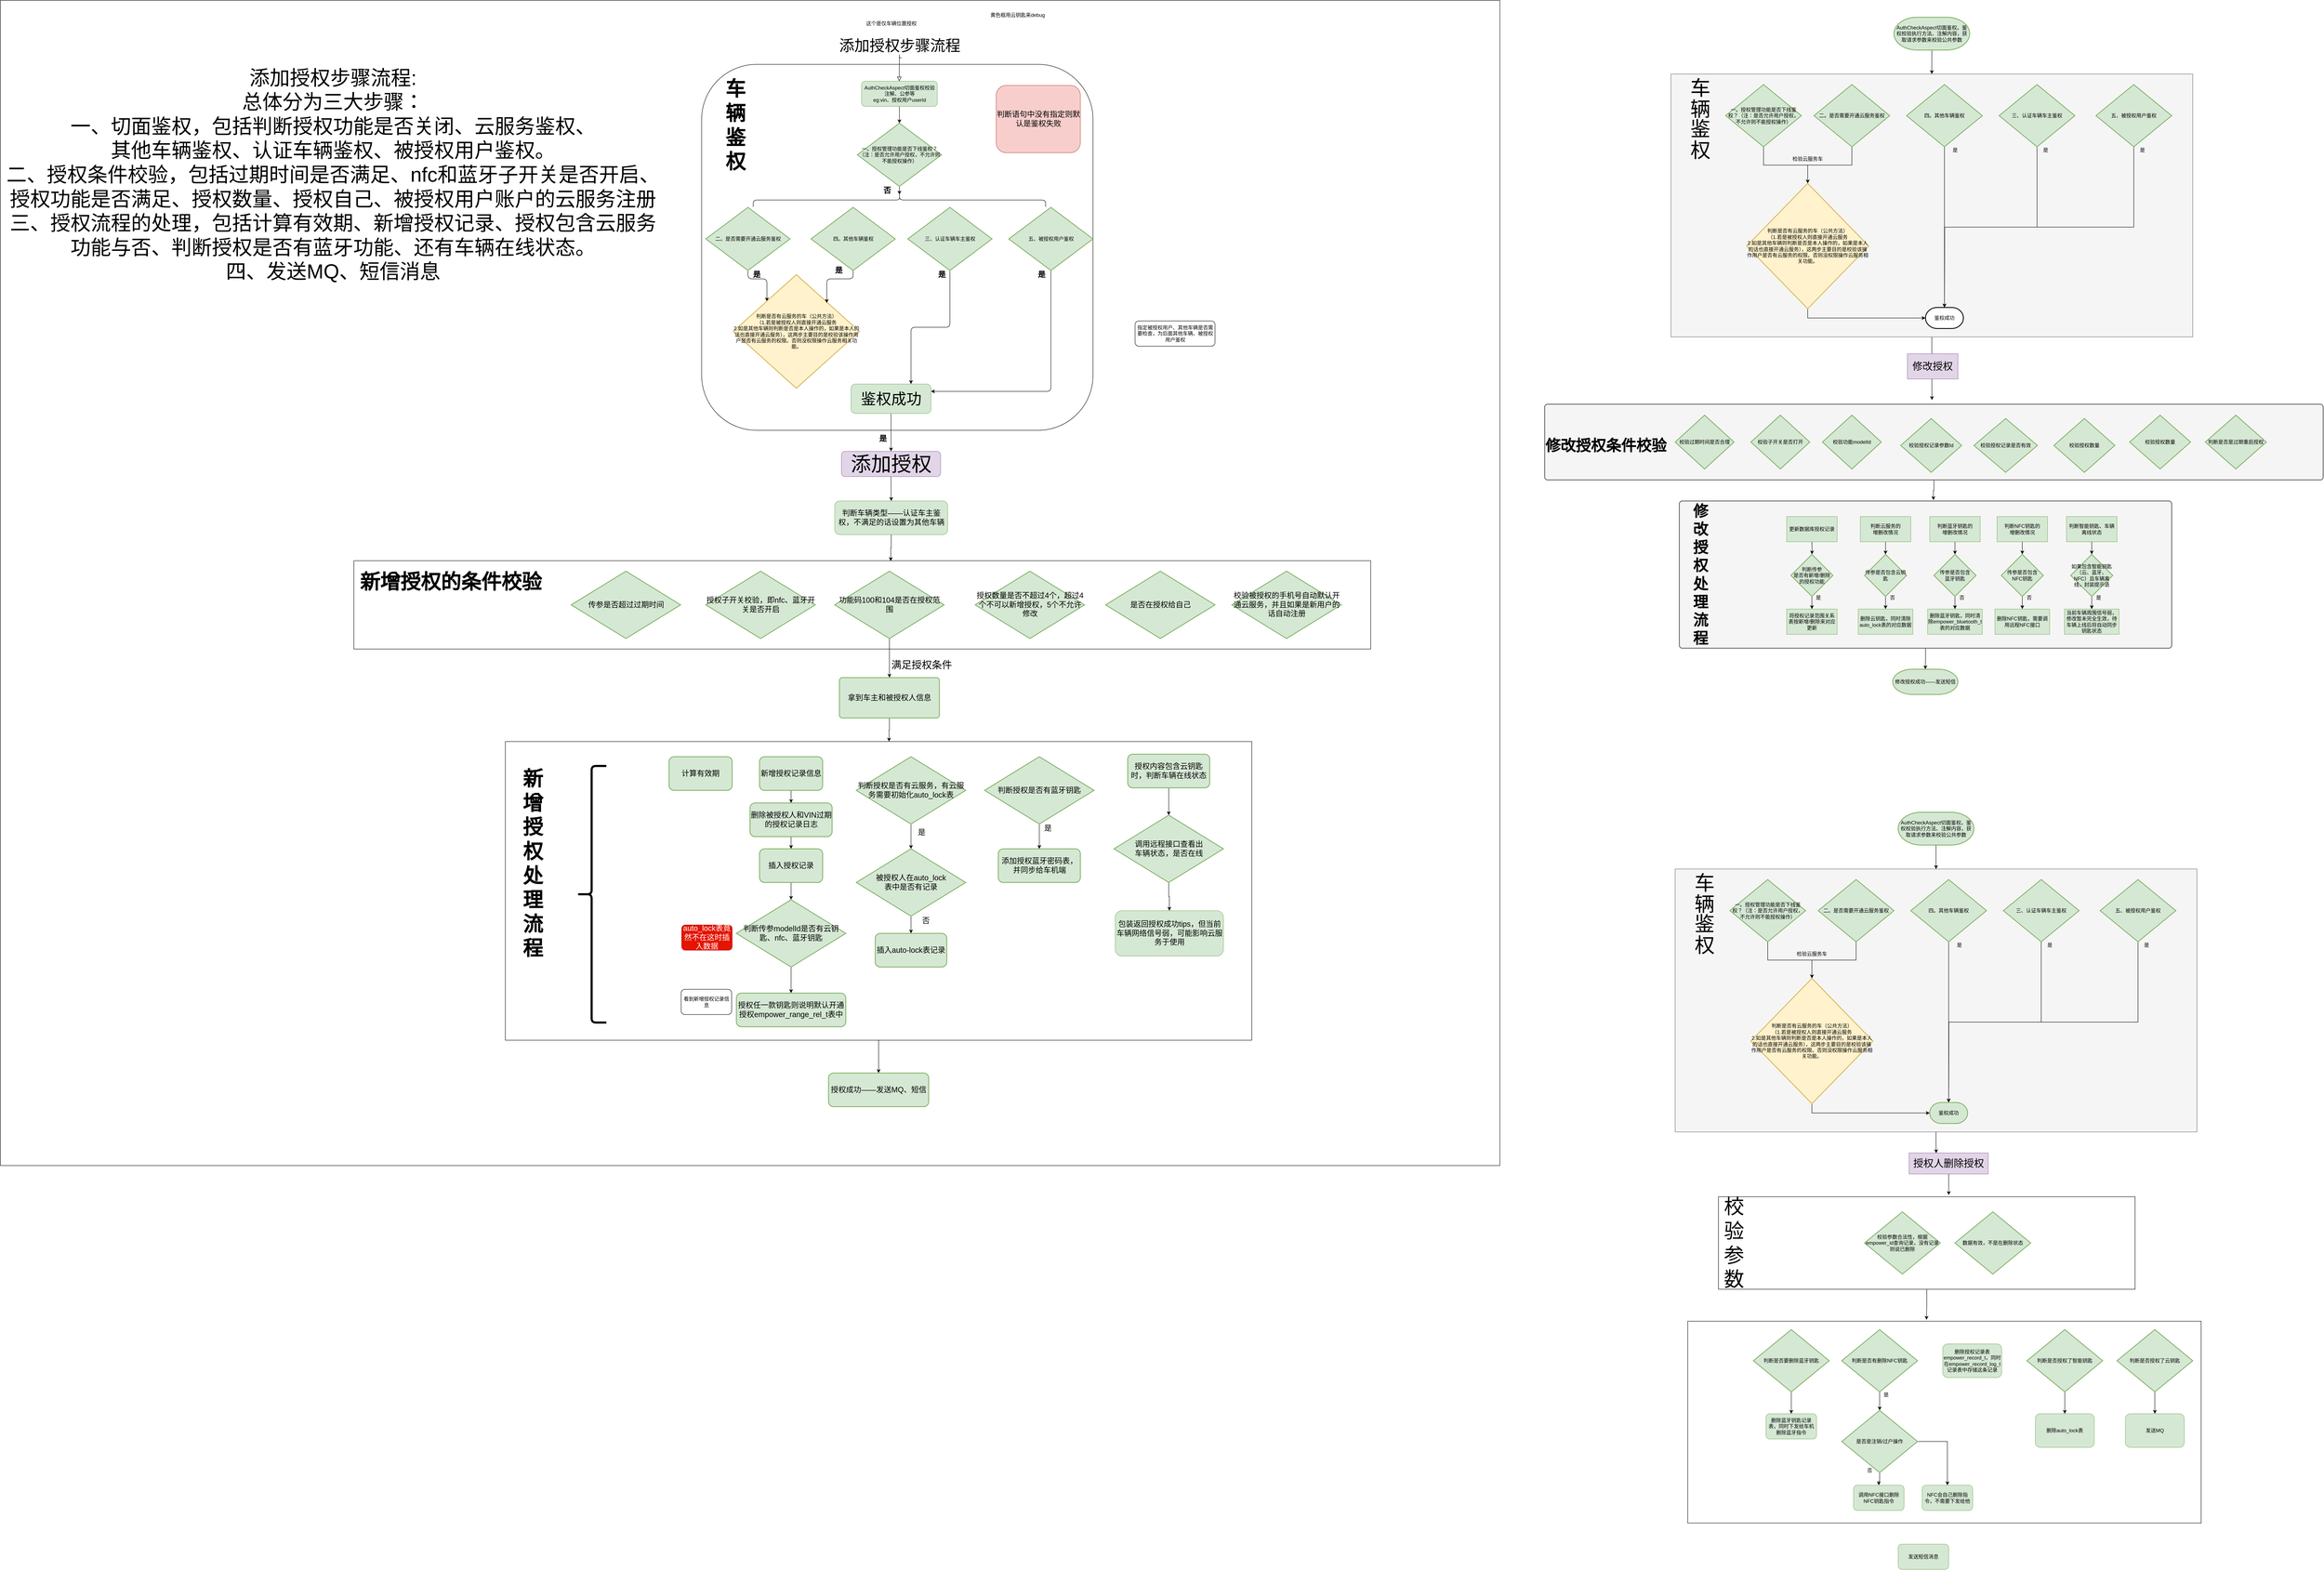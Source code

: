 <mxfile version="21.6.6" type="github">
  <diagram id="C5RBs43oDa-KdzZeNtuy" name="Page-1">
    <mxGraphModel dx="5628" dy="931" grid="1" gridSize="10" guides="1" tooltips="1" connect="1" arrows="1" fold="1" page="1" pageScale="1" pageWidth="827" pageHeight="1169" math="0" shadow="0">
      <root>
        <mxCell id="WIyWlLk6GJQsqaUBKTNV-0" />
        <mxCell id="WIyWlLk6GJQsqaUBKTNV-1" parent="WIyWlLk6GJQsqaUBKTNV-0" />
        <mxCell id="WH5aaKSB1Kbkcacmu5iD-195" value="" style="rounded=0;whiteSpace=wrap;html=1;" vertex="1" parent="WIyWlLk6GJQsqaUBKTNV-1">
          <mxGeometry x="340" y="3140" width="1220" height="480" as="geometry" />
        </mxCell>
        <mxCell id="WH5aaKSB1Kbkcacmu5iD-170" value="" style="edgeStyle=orthogonalEdgeStyle;rounded=0;orthogonalLoop=1;jettySize=auto;html=1;entryX=0.465;entryY=-0.007;entryDx=0;entryDy=0;entryPerimeter=0;" edge="1" parent="WIyWlLk6GJQsqaUBKTNV-1" source="WH5aaKSB1Kbkcacmu5iD-163" target="WH5aaKSB1Kbkcacmu5iD-195">
          <mxGeometry relative="1" as="geometry">
            <mxPoint x="908" y="3100" as="targetPoint" />
          </mxGeometry>
        </mxCell>
        <mxCell id="WH5aaKSB1Kbkcacmu5iD-163" value="" style="rounded=0;whiteSpace=wrap;html=1;" vertex="1" parent="WIyWlLk6GJQsqaUBKTNV-1">
          <mxGeometry x="413" y="2844" width="990" height="220" as="geometry" />
        </mxCell>
        <mxCell id="WH5aaKSB1Kbkcacmu5iD-132" value="" style="edgeStyle=orthogonalEdgeStyle;rounded=0;orthogonalLoop=1;jettySize=auto;html=1;" edge="1" parent="WIyWlLk6GJQsqaUBKTNV-1" source="WH5aaKSB1Kbkcacmu5iD-123" target="WH5aaKSB1Kbkcacmu5iD-121">
          <mxGeometry relative="1" as="geometry" />
        </mxCell>
        <mxCell id="WH5aaKSB1Kbkcacmu5iD-123" value="" style="rounded=1;whiteSpace=wrap;html=1;absoluteArcSize=1;arcSize=14;strokeWidth=2;fillColor=#f5f5f5;fontColor=#333333;strokeColor=#666666;" vertex="1" parent="WIyWlLk6GJQsqaUBKTNV-1">
          <mxGeometry x="320" y="1190" width="1170" height="350" as="geometry" />
        </mxCell>
        <mxCell id="WH5aaKSB1Kbkcacmu5iD-129" style="edgeStyle=orthogonalEdgeStyle;rounded=0;orthogonalLoop=1;jettySize=auto;html=1;exitX=0.5;exitY=1;exitDx=0;exitDy=0;entryX=0.516;entryY=-0.006;entryDx=0;entryDy=0;entryPerimeter=0;" edge="1" parent="WIyWlLk6GJQsqaUBKTNV-1" source="WH5aaKSB1Kbkcacmu5iD-80" target="WH5aaKSB1Kbkcacmu5iD-123">
          <mxGeometry relative="1" as="geometry" />
        </mxCell>
        <mxCell id="WH5aaKSB1Kbkcacmu5iD-80" value="" style="rounded=1;whiteSpace=wrap;html=1;absoluteArcSize=1;arcSize=14;strokeWidth=2;fillColor=#f5f5f5;fontColor=#333333;strokeColor=#666666;" vertex="1" parent="WIyWlLk6GJQsqaUBKTNV-1">
          <mxGeometry y="960" width="1850" height="180" as="geometry" />
        </mxCell>
        <mxCell id="WH5aaKSB1Kbkcacmu5iD-128" style="edgeStyle=orthogonalEdgeStyle;rounded=0;orthogonalLoop=1;jettySize=auto;html=1;exitX=0.5;exitY=1;exitDx=0;exitDy=0;" edge="1" parent="WIyWlLk6GJQsqaUBKTNV-1" source="WH5aaKSB1Kbkcacmu5iD-46">
          <mxGeometry relative="1" as="geometry">
            <mxPoint x="920.333" y="950" as="targetPoint" />
          </mxGeometry>
        </mxCell>
        <mxCell id="WH5aaKSB1Kbkcacmu5iD-46" value="" style="rounded=0;whiteSpace=wrap;html=1;fillColor=#f5f5f5;fontColor=#333333;strokeColor=#666666;" vertex="1" parent="WIyWlLk6GJQsqaUBKTNV-1">
          <mxGeometry x="300" y="175" width="1240" height="625" as="geometry" />
        </mxCell>
        <mxCell id="WH5aaKSB1Kbkcacmu5iD-0" value="" style="rounded=0;whiteSpace=wrap;html=1;" vertex="1" parent="WIyWlLk6GJQsqaUBKTNV-1">
          <mxGeometry x="-3670" width="3563.5" height="2770" as="geometry" />
        </mxCell>
        <mxCell id="sFdcfGXnFSqKME9rikbx-30" value="" style="rounded=0;whiteSpace=wrap;html=1;points=[[0,0,0,0,0],[0,0.25,0,0,0],[0,0.5,0,0,0],[0,0.75,0,0,0],[0,1,0,0,0],[0.25,0,0,0,0],[0.25,1,0,0,0],[0.5,0,0,0,0],[0.5,1,0,0,0],[0.75,0,0,0,0],[0.75,1,0,0,0],[1,0,0,0,0],[1,0.25,0,0,0],[1,0.5,0,0,0],[1,0.75,0,0,0],[1,1,0,0,0]];" parent="WIyWlLk6GJQsqaUBKTNV-1" vertex="1">
          <mxGeometry x="-2830" y="1332" width="2416.5" height="210" as="geometry" />
        </mxCell>
        <mxCell id="sFdcfGXnFSqKME9rikbx-56" value="" style="edgeStyle=orthogonalEdgeStyle;rounded=0;orthogonalLoop=1;jettySize=auto;html=1;" parent="WIyWlLk6GJQsqaUBKTNV-1" source="sFdcfGXnFSqKME9rikbx-29" target="sFdcfGXnFSqKME9rikbx-55" edge="1">
          <mxGeometry relative="1" as="geometry" />
        </mxCell>
        <mxCell id="sFdcfGXnFSqKME9rikbx-29" value="" style="rounded=0;whiteSpace=wrap;html=1;" parent="WIyWlLk6GJQsqaUBKTNV-1" vertex="1">
          <mxGeometry x="-2470" y="1762" width="1774" height="710" as="geometry" />
        </mxCell>
        <mxCell id="ALgLnihAd1x21a2WmlSg-32" value="" style="shape=ext;double=1;rounded=1;whiteSpace=wrap;html=1;strokeColor=default;fontFamily=Helvetica;fontSize=12;fontColor=default;fillColor=default;" parent="WIyWlLk6GJQsqaUBKTNV-1" vertex="1">
          <mxGeometry x="-1923.5" y="582" width="120" height="80" as="geometry" />
        </mxCell>
        <mxCell id="ALgLnihAd1x21a2WmlSg-30" value="" style="rounded=1;whiteSpace=wrap;html=1;movable=1;resizable=1;rotatable=1;deletable=1;editable=1;locked=0;connectable=1;" parent="WIyWlLk6GJQsqaUBKTNV-1" vertex="1">
          <mxGeometry x="-1303.5" y="462" width="57.5" height="210" as="geometry" />
        </mxCell>
        <mxCell id="ALgLnihAd1x21a2WmlSg-29" value="" style="rounded=1;whiteSpace=wrap;html=1;movable=1;resizable=1;rotatable=1;deletable=1;editable=1;locked=0;connectable=1;" parent="WIyWlLk6GJQsqaUBKTNV-1" vertex="1">
          <mxGeometry x="-1663.5" y="592" width="120" height="60" as="geometry" />
        </mxCell>
        <mxCell id="L7qs6bnyoF4csV3szs_P-42" value="" style="rounded=1;whiteSpace=wrap;html=1;" parent="WIyWlLk6GJQsqaUBKTNV-1" vertex="1">
          <mxGeometry x="-2003.5" y="152" width="930" height="870" as="geometry" />
        </mxCell>
        <mxCell id="WIyWlLk6GJQsqaUBKTNV-2" value="" style="rounded=1;html=1;jettySize=auto;orthogonalLoop=1;fontSize=11;endArrow=block;endFill=0;endSize=8;strokeWidth=1;shadow=0;labelBackgroundColor=none;edgeStyle=orthogonalEdgeStyle;exitX=0.516;exitY=0.994;exitDx=0;exitDy=0;exitPerimeter=0;" parent="WIyWlLk6GJQsqaUBKTNV-1" source="L7qs6bnyoF4csV3szs_P-1" edge="1">
          <mxGeometry relative="1" as="geometry">
            <mxPoint x="-1533.92" y="142" as="sourcePoint" />
            <mxPoint x="-1533.92" y="192.0" as="targetPoint" />
            <Array as="points">
              <mxPoint x="-1533.5" y="127" />
              <mxPoint x="-1533.5" y="160" />
            </Array>
          </mxGeometry>
        </mxCell>
        <mxCell id="L7qs6bnyoF4csV3szs_P-1" value="&lt;font style=&quot;font-size: 36px;&quot;&gt;添加授权步骤流程&lt;/font&gt;" style="text;html=1;align=center;verticalAlign=middle;resizable=0;points=[];autosize=1;strokeColor=none;fillColor=none;rounded=1;" parent="WIyWlLk6GJQsqaUBKTNV-1" vertex="1">
          <mxGeometry x="-1688.5" y="77" width="310" height="60" as="geometry" />
        </mxCell>
        <mxCell id="ALgLnihAd1x21a2WmlSg-38" style="edgeStyle=orthogonalEdgeStyle;rounded=1;orthogonalLoop=1;jettySize=auto;html=1;exitX=0.5;exitY=1;exitDx=0;exitDy=0;exitPerimeter=0;entryX=0.1;entryY=0.5;entryDx=0;entryDy=0;entryPerimeter=0;fontFamily=Helvetica;fontSize=12;fontColor=default;" parent="WIyWlLk6GJQsqaUBKTNV-1" source="L7qs6bnyoF4csV3szs_P-5" target="ALgLnihAd1x21a2WmlSg-33" edge="1">
          <mxGeometry relative="1" as="geometry" />
        </mxCell>
        <mxCell id="L7qs6bnyoF4csV3szs_P-5" value="一。授权管理功能是否下线鉴权？（注：是否允许用户授权，不允许则不能授权操作）" style="strokeWidth=2;html=1;shape=mxgraph.flowchart.decision;whiteSpace=wrap;fillColor=#d5e8d4;strokeColor=#82b366;rounded=1;" parent="WIyWlLk6GJQsqaUBKTNV-1" vertex="1">
          <mxGeometry x="-1633.5" y="292" width="200" height="150" as="geometry" />
        </mxCell>
        <mxCell id="L7qs6bnyoF4csV3szs_P-7" value="&lt;font style=&quot;font-size: 18px;&quot;&gt;判断语句中没有指定则默认是鉴权失败&lt;/font&gt;" style="rounded=1;whiteSpace=wrap;html=1;fillColor=#f8cecc;strokeColor=#b85450;" parent="WIyWlLk6GJQsqaUBKTNV-1" vertex="1">
          <mxGeometry x="-1303.5" y="202" width="200" height="160" as="geometry" />
        </mxCell>
        <mxCell id="L7qs6bnyoF4csV3szs_P-24" style="edgeStyle=orthogonalEdgeStyle;rounded=1;orthogonalLoop=1;jettySize=auto;html=1;entryX=0.5;entryY=0;entryDx=0;entryDy=0;entryPerimeter=0;" parent="WIyWlLk6GJQsqaUBKTNV-1" source="L7qs6bnyoF4csV3szs_P-8" target="L7qs6bnyoF4csV3szs_P-5" edge="1">
          <mxGeometry relative="1" as="geometry" />
        </mxCell>
        <mxCell id="L7qs6bnyoF4csV3szs_P-8" value="AuthCheckAspect切面鉴权校验&lt;br style=&quot;border-color: var(--border-color);&quot;&gt;注解、公参等&lt;br&gt;eg:vin、授权用户userId" style="rounded=1;whiteSpace=wrap;html=1;fillColor=#d5e8d4;strokeColor=#82b366;" parent="WIyWlLk6GJQsqaUBKTNV-1" vertex="1">
          <mxGeometry x="-1623.5" y="192" width="180" height="60" as="geometry" />
        </mxCell>
        <mxCell id="L7qs6bnyoF4csV3szs_P-9" value="指定被授权用户、其他车辆是否需要检查，为后面其他车辆、被授权用户鉴权" style="rounded=1;whiteSpace=wrap;html=1;" parent="WIyWlLk6GJQsqaUBKTNV-1" vertex="1">
          <mxGeometry x="-973.5" y="762" width="190" height="60" as="geometry" />
        </mxCell>
        <mxCell id="L7qs6bnyoF4csV3szs_P-16" value="这个是仅车辆位置授权" style="text;html=1;align=center;verticalAlign=middle;resizable=0;points=[];autosize=1;strokeColor=none;fillColor=none;rounded=1;" parent="WIyWlLk6GJQsqaUBKTNV-1" vertex="1">
          <mxGeometry x="-1623.5" y="40" width="140" height="30" as="geometry" />
        </mxCell>
        <mxCell id="ALgLnihAd1x21a2WmlSg-40" style="edgeStyle=orthogonalEdgeStyle;rounded=1;orthogonalLoop=1;jettySize=auto;html=1;exitX=0.5;exitY=1;exitDx=0;exitDy=0;exitPerimeter=0;entryX=0.267;entryY=0.235;entryDx=0;entryDy=0;entryPerimeter=0;fontFamily=Helvetica;fontSize=12;fontColor=default;" parent="WIyWlLk6GJQsqaUBKTNV-1" source="L7qs6bnyoF4csV3szs_P-19" target="L7qs6bnyoF4csV3szs_P-32" edge="1">
          <mxGeometry relative="1" as="geometry" />
        </mxCell>
        <mxCell id="L7qs6bnyoF4csV3szs_P-19" value="二。是否需要开通云服务鉴权" style="strokeWidth=2;html=1;shape=mxgraph.flowchart.decision;whiteSpace=wrap;fillColor=#d5e8d4;strokeColor=#82b366;rounded=1;" parent="WIyWlLk6GJQsqaUBKTNV-1" vertex="1">
          <mxGeometry x="-1993.5" y="492" width="200" height="150" as="geometry" />
        </mxCell>
        <mxCell id="ALgLnihAd1x21a2WmlSg-44" style="edgeStyle=orthogonalEdgeStyle;rounded=1;orthogonalLoop=1;jettySize=auto;html=1;exitX=0.5;exitY=1;exitDx=0;exitDy=0;exitPerimeter=0;entryX=0.75;entryY=0;entryDx=0;entryDy=0;fontFamily=Helvetica;fontSize=12;fontColor=default;" parent="WIyWlLk6GJQsqaUBKTNV-1" source="L7qs6bnyoF4csV3szs_P-29" target="L7qs6bnyoF4csV3szs_P-44" edge="1">
          <mxGeometry relative="1" as="geometry" />
        </mxCell>
        <mxCell id="L7qs6bnyoF4csV3szs_P-29" value="三、认证车辆车主鉴权" style="strokeWidth=2;html=1;shape=mxgraph.flowchart.decision;whiteSpace=wrap;fillColor=#d5e8d4;strokeColor=#82b366;rounded=1;" parent="WIyWlLk6GJQsqaUBKTNV-1" vertex="1">
          <mxGeometry x="-1513.5" y="492" width="200" height="150" as="geometry" />
        </mxCell>
        <mxCell id="L7qs6bnyoF4csV3szs_P-32" value="判断是否有云服务的车（公共方法）&lt;br&gt;（1.若是被授权人则直接开通云服务&lt;br&gt;2.如是其他车辆则判断是否是本人操作的，如果是本人的话也直接开通云服务），这两步主要目的是校验该操作用户是否有云服务的权限。否则没权限操作云服务相关功能。" style="strokeWidth=2;html=1;shape=mxgraph.flowchart.decision;whiteSpace=wrap;fillColor=#fff2cc;strokeColor=#d6b656;rounded=1;" parent="WIyWlLk6GJQsqaUBKTNV-1" vertex="1">
          <mxGeometry x="-1928.5" y="652" width="300" height="270" as="geometry" />
        </mxCell>
        <mxCell id="L7qs6bnyoF4csV3szs_P-33" value="黄色框用云钥匙来debug" style="text;html=1;align=center;verticalAlign=middle;resizable=0;points=[];autosize=1;strokeColor=none;fillColor=none;rounded=1;" parent="WIyWlLk6GJQsqaUBKTNV-1" vertex="1">
          <mxGeometry x="-1328.5" y="20" width="150" height="30" as="geometry" />
        </mxCell>
        <mxCell id="ALgLnihAd1x21a2WmlSg-41" style="edgeStyle=orthogonalEdgeStyle;rounded=1;orthogonalLoop=1;jettySize=auto;html=1;exitX=0.5;exitY=1;exitDx=0;exitDy=0;exitPerimeter=0;entryX=0.741;entryY=0.249;entryDx=0;entryDy=0;entryPerimeter=0;fontFamily=Helvetica;fontSize=12;fontColor=default;" parent="WIyWlLk6GJQsqaUBKTNV-1" source="L7qs6bnyoF4csV3szs_P-34" target="L7qs6bnyoF4csV3szs_P-32" edge="1">
          <mxGeometry relative="1" as="geometry" />
        </mxCell>
        <mxCell id="L7qs6bnyoF4csV3szs_P-34" value="四。其他车辆鉴权" style="strokeWidth=2;html=1;shape=mxgraph.flowchart.decision;whiteSpace=wrap;fillColor=#d5e8d4;strokeColor=#82b366;rounded=1;" parent="WIyWlLk6GJQsqaUBKTNV-1" vertex="1">
          <mxGeometry x="-1743.5" y="492" width="200" height="150" as="geometry" />
        </mxCell>
        <mxCell id="L7qs6bnyoF4csV3szs_P-43" value="&lt;font style=&quot;font-size: 48px;&quot;&gt;&lt;b&gt;车辆鉴权&lt;/b&gt;&lt;/font&gt;" style="text;html=1;strokeColor=none;fillColor=none;align=center;verticalAlign=middle;whiteSpace=wrap;rounded=1;" parent="WIyWlLk6GJQsqaUBKTNV-1" vertex="1">
          <mxGeometry x="-1943.5" y="292" width="40" height="10" as="geometry" />
        </mxCell>
        <mxCell id="ALgLnihAd1x21a2WmlSg-6" style="edgeStyle=orthogonalEdgeStyle;rounded=1;orthogonalLoop=1;jettySize=auto;html=1;exitX=0.5;exitY=1;exitDx=0;exitDy=0;entryX=0.5;entryY=0;entryDx=0;entryDy=0;" parent="WIyWlLk6GJQsqaUBKTNV-1" source="L7qs6bnyoF4csV3szs_P-44" target="L7qs6bnyoF4csV3szs_P-45" edge="1">
          <mxGeometry relative="1" as="geometry" />
        </mxCell>
        <mxCell id="L7qs6bnyoF4csV3szs_P-44" value="&lt;font style=&quot;font-size: 36px;&quot;&gt;鉴权成功&lt;/font&gt;" style="rounded=1;whiteSpace=wrap;html=1;fillColor=#d5e8d4;strokeColor=#82b366;" parent="WIyWlLk6GJQsqaUBKTNV-1" vertex="1">
          <mxGeometry x="-1648.5" y="912" width="190" height="70" as="geometry" />
        </mxCell>
        <mxCell id="ALgLnihAd1x21a2WmlSg-52" value="" style="edgeStyle=orthogonalEdgeStyle;rounded=1;orthogonalLoop=1;jettySize=auto;html=1;fontFamily=Helvetica;fontSize=12;fontColor=default;" parent="WIyWlLk6GJQsqaUBKTNV-1" source="L7qs6bnyoF4csV3szs_P-45" target="ALgLnihAd1x21a2WmlSg-51" edge="1">
          <mxGeometry relative="1" as="geometry" />
        </mxCell>
        <mxCell id="L7qs6bnyoF4csV3szs_P-45" value="&lt;font style=&quot;font-size: 48px;&quot;&gt;添加授权&lt;/font&gt;" style="rounded=1;whiteSpace=wrap;html=1;fillColor=#e1d5e7;strokeColor=#9673a6;" parent="WIyWlLk6GJQsqaUBKTNV-1" vertex="1">
          <mxGeometry x="-1671.31" y="1072" width="235.62" height="60" as="geometry" />
        </mxCell>
        <mxCell id="ALgLnihAd1x21a2WmlSg-45" style="edgeStyle=orthogonalEdgeStyle;rounded=1;orthogonalLoop=1;jettySize=auto;html=1;exitX=0.5;exitY=1;exitDx=0;exitDy=0;exitPerimeter=0;entryX=1;entryY=0.25;entryDx=0;entryDy=0;fontFamily=Helvetica;fontSize=12;fontColor=default;" parent="WIyWlLk6GJQsqaUBKTNV-1" source="ALgLnihAd1x21a2WmlSg-28" target="L7qs6bnyoF4csV3szs_P-44" edge="1">
          <mxGeometry relative="1" as="geometry" />
        </mxCell>
        <mxCell id="ALgLnihAd1x21a2WmlSg-28" value="五、被授权用户鉴权" style="strokeWidth=2;html=1;shape=mxgraph.flowchart.decision;whiteSpace=wrap;fillColor=#d5e8d4;strokeColor=#82b366;rounded=1;" parent="WIyWlLk6GJQsqaUBKTNV-1" vertex="1">
          <mxGeometry x="-1273.5" y="492" width="200" height="150" as="geometry" />
        </mxCell>
        <mxCell id="ALgLnihAd1x21a2WmlSg-33" value="" style="shape=curlyBracket;whiteSpace=wrap;html=1;rounded=1;labelPosition=left;verticalLabelPosition=middle;align=right;verticalAlign=middle;strokeColor=default;fontFamily=Helvetica;fontSize=12;fontColor=default;fillColor=default;rotation=90;" parent="WIyWlLk6GJQsqaUBKTNV-1" vertex="1">
          <mxGeometry x="-1549.75" y="127" width="32.5" height="695" as="geometry" />
        </mxCell>
        <mxCell id="ALgLnihAd1x21a2WmlSg-39" value="&lt;font style=&quot;font-size: 18px;&quot;&gt;否&lt;/font&gt;" style="text;strokeColor=none;fillColor=none;html=1;fontSize=12;fontStyle=1;verticalAlign=middle;align=center;fontFamily=Helvetica;fontColor=default;rounded=1;" parent="WIyWlLk6GJQsqaUBKTNV-1" vertex="1">
          <mxGeometry x="-1613.5" y="432" width="100" height="40" as="geometry" />
        </mxCell>
        <mxCell id="ALgLnihAd1x21a2WmlSg-46" value="&lt;font style=&quot;font-size: 18px;&quot;&gt;是&lt;/font&gt;" style="text;strokeColor=none;fillColor=none;html=1;fontSize=12;fontStyle=1;verticalAlign=middle;align=center;fontFamily=Helvetica;fontColor=default;rounded=1;" parent="WIyWlLk6GJQsqaUBKTNV-1" vertex="1">
          <mxGeometry x="-1923.5" y="632" width="100" height="40" as="geometry" />
        </mxCell>
        <mxCell id="ALgLnihAd1x21a2WmlSg-47" value="&lt;font style=&quot;font-size: 18px;&quot;&gt;是&lt;/font&gt;" style="text;strokeColor=none;fillColor=none;html=1;fontSize=12;fontStyle=1;verticalAlign=middle;align=center;fontFamily=Helvetica;fontColor=default;rounded=1;" parent="WIyWlLk6GJQsqaUBKTNV-1" vertex="1">
          <mxGeometry x="-1728.5" y="622" width="100" height="40" as="geometry" />
        </mxCell>
        <mxCell id="ALgLnihAd1x21a2WmlSg-48" value="&lt;font style=&quot;font-size: 18px;&quot;&gt;是&lt;/font&gt;" style="text;strokeColor=none;fillColor=none;html=1;fontSize=12;fontStyle=1;verticalAlign=middle;align=center;fontFamily=Helvetica;fontColor=default;rounded=1;" parent="WIyWlLk6GJQsqaUBKTNV-1" vertex="1">
          <mxGeometry x="-1483.5" y="632" width="100" height="40" as="geometry" />
        </mxCell>
        <mxCell id="ALgLnihAd1x21a2WmlSg-49" value="&lt;font style=&quot;font-size: 18px;&quot;&gt;是&lt;/font&gt;" style="text;strokeColor=none;fillColor=none;html=1;fontSize=12;fontStyle=1;verticalAlign=middle;align=center;fontFamily=Helvetica;fontColor=default;rounded=1;" parent="WIyWlLk6GJQsqaUBKTNV-1" vertex="1">
          <mxGeometry x="-1246" y="632" width="100" height="40" as="geometry" />
        </mxCell>
        <mxCell id="ALgLnihAd1x21a2WmlSg-50" value="&lt;font style=&quot;font-size: 18px;&quot;&gt;是&lt;/font&gt;" style="text;strokeColor=none;fillColor=none;html=1;fontSize=12;fontStyle=1;verticalAlign=middle;align=center;fontFamily=Helvetica;fontColor=default;rounded=1;" parent="WIyWlLk6GJQsqaUBKTNV-1" vertex="1">
          <mxGeometry x="-1623.5" y="1022" width="100" height="40" as="geometry" />
        </mxCell>
        <mxCell id="sFdcfGXnFSqKME9rikbx-39" style="edgeStyle=orthogonalEdgeStyle;rounded=0;orthogonalLoop=1;jettySize=auto;html=1;exitX=0.5;exitY=1;exitDx=0;exitDy=0;entryX=0.528;entryY=0.004;entryDx=0;entryDy=0;entryPerimeter=0;" parent="WIyWlLk6GJQsqaUBKTNV-1" source="ALgLnihAd1x21a2WmlSg-51" target="sFdcfGXnFSqKME9rikbx-30" edge="1">
          <mxGeometry relative="1" as="geometry" />
        </mxCell>
        <mxCell id="ALgLnihAd1x21a2WmlSg-51" value="&lt;font style=&quot;font-size: 18px;&quot;&gt;判断车辆类型——认证车主鉴权，不满足的话设置为其他车辆&lt;/font&gt;" style="rounded=1;whiteSpace=wrap;html=1;strokeColor=#82b366;fontFamily=Helvetica;fontSize=12;fillColor=#d5e8d4;" parent="WIyWlLk6GJQsqaUBKTNV-1" vertex="1">
          <mxGeometry x="-1687.25" y="1190" width="268.5" height="80" as="geometry" />
        </mxCell>
        <mxCell id="ALgLnihAd1x21a2WmlSg-60" value="&lt;font style=&quot;font-size: 18px;&quot;&gt;传参是否超过过期时间&lt;/font&gt;" style="strokeWidth=2;html=1;shape=mxgraph.flowchart.decision;whiteSpace=wrap;rounded=1;strokeColor=#82b366;fontFamily=Helvetica;fontSize=12;fillColor=#d5e8d4;" parent="WIyWlLk6GJQsqaUBKTNV-1" vertex="1">
          <mxGeometry x="-2313.5" y="1357" width="260" height="160" as="geometry" />
        </mxCell>
        <mxCell id="ALgLnihAd1x21a2WmlSg-61" value="&lt;font style=&quot;font-size: 18px;&quot;&gt;授权子开关校验，即nfc、蓝牙开关是否开启&lt;/font&gt;" style="strokeWidth=2;html=1;shape=mxgraph.flowchart.decision;whiteSpace=wrap;rounded=1;strokeColor=#82b366;fontFamily=Helvetica;fontSize=12;fillColor=#d5e8d4;" parent="WIyWlLk6GJQsqaUBKTNV-1" vertex="1">
          <mxGeometry x="-1993.5" y="1357" width="260" height="160" as="geometry" />
        </mxCell>
        <mxCell id="sFdcfGXnFSqKME9rikbx-51" value="" style="edgeStyle=orthogonalEdgeStyle;rounded=0;orthogonalLoop=1;jettySize=auto;html=1;" parent="WIyWlLk6GJQsqaUBKTNV-1" source="ALgLnihAd1x21a2WmlSg-62" target="ALgLnihAd1x21a2WmlSg-72" edge="1">
          <mxGeometry relative="1" as="geometry" />
        </mxCell>
        <mxCell id="ALgLnihAd1x21a2WmlSg-62" value="&lt;font style=&quot;font-size: 18px;&quot;&gt;功能码100和104是否在授权范围&lt;/font&gt;" style="strokeWidth=2;html=1;shape=mxgraph.flowchart.decision;whiteSpace=wrap;rounded=1;strokeColor=#82b366;fontFamily=Helvetica;fontSize=12;fillColor=#d5e8d4;" parent="WIyWlLk6GJQsqaUBKTNV-1" vertex="1">
          <mxGeometry x="-1687.25" y="1357" width="260" height="160" as="geometry" />
        </mxCell>
        <mxCell id="ALgLnihAd1x21a2WmlSg-63" value="&lt;font style=&quot;font-size: 18px;&quot;&gt;授权数量是否不超过4个，超过4个不可以新增授权，5个不允许修改&lt;/font&gt;" style="strokeWidth=2;html=1;shape=mxgraph.flowchart.decision;whiteSpace=wrap;rounded=1;strokeColor=#82b366;fontFamily=Helvetica;fontSize=12;fillColor=#d5e8d4;" parent="WIyWlLk6GJQsqaUBKTNV-1" vertex="1">
          <mxGeometry x="-1353.5" y="1357" width="260" height="160" as="geometry" />
        </mxCell>
        <mxCell id="ALgLnihAd1x21a2WmlSg-64" value="&lt;font style=&quot;font-size: 18px;&quot;&gt;是否在授权给自己&lt;/font&gt;" style="strokeWidth=2;html=1;shape=mxgraph.flowchart.decision;whiteSpace=wrap;rounded=1;strokeColor=#82b366;fontFamily=Helvetica;fontSize=12;fillColor=#d5e8d4;" parent="WIyWlLk6GJQsqaUBKTNV-1" vertex="1">
          <mxGeometry x="-1043.5" y="1357" width="260" height="160" as="geometry" />
        </mxCell>
        <mxCell id="ALgLnihAd1x21a2WmlSg-65" value="&lt;span style=&quot;font-size: 18px;&quot;&gt;校验被授权的手机号自动默认开通云服务，并且如果是新用户的话自动注册&lt;/span&gt;" style="strokeWidth=2;html=1;shape=mxgraph.flowchart.decision;whiteSpace=wrap;rounded=1;strokeColor=#82b366;fontFamily=Helvetica;fontSize=12;fillColor=#d5e8d4;" parent="WIyWlLk6GJQsqaUBKTNV-1" vertex="1">
          <mxGeometry x="-743.5" y="1357" width="260" height="160" as="geometry" />
        </mxCell>
        <mxCell id="sFdcfGXnFSqKME9rikbx-45" style="edgeStyle=orthogonalEdgeStyle;rounded=0;orthogonalLoop=1;jettySize=auto;html=1;exitX=0.5;exitY=1;exitDx=0;exitDy=0;entryX=0.514;entryY=0;entryDx=0;entryDy=0;entryPerimeter=0;" parent="WIyWlLk6GJQsqaUBKTNV-1" source="ALgLnihAd1x21a2WmlSg-72" target="sFdcfGXnFSqKME9rikbx-29" edge="1">
          <mxGeometry relative="1" as="geometry" />
        </mxCell>
        <mxCell id="ALgLnihAd1x21a2WmlSg-72" value="&lt;font style=&quot;font-size: 18px;&quot;&gt;拿到车主和被授权人信息&lt;/font&gt;" style="rounded=1;whiteSpace=wrap;html=1;absoluteArcSize=1;arcSize=14;strokeWidth=2;strokeColor=#82b366;fontFamily=Helvetica;fontSize=12;fillColor=#d5e8d4;" parent="WIyWlLk6GJQsqaUBKTNV-1" vertex="1">
          <mxGeometry x="-1676" y="1610" width="237.5" height="96" as="geometry" />
        </mxCell>
        <mxCell id="ALgLnihAd1x21a2WmlSg-74" value="&lt;font style=&quot;font-size: 24px;&quot;&gt;满足授权条件&lt;/font&gt;" style="text;html=1;align=center;verticalAlign=middle;resizable=0;points=[];autosize=1;strokeColor=none;fillColor=none;fontSize=12;fontFamily=Helvetica;fontColor=default;rounded=1;" parent="WIyWlLk6GJQsqaUBKTNV-1" vertex="1">
          <mxGeometry x="-1566" y="1560" width="170" height="40" as="geometry" />
        </mxCell>
        <mxCell id="sFdcfGXnFSqKME9rikbx-0" value="&lt;span style=&quot;font-size: 18px;&quot;&gt;计算有效期&lt;/span&gt;" style="rounded=1;whiteSpace=wrap;html=1;fillColor=#d5e8d4;strokeColor=#82b366;strokeWidth=2;" parent="WIyWlLk6GJQsqaUBKTNV-1" vertex="1">
          <mxGeometry x="-2081" y="1798" width="150" height="80" as="geometry" />
        </mxCell>
        <mxCell id="sFdcfGXnFSqKME9rikbx-10" style="edgeStyle=orthogonalEdgeStyle;rounded=0;orthogonalLoop=1;jettySize=auto;html=1;exitX=0.5;exitY=1;exitDx=0;exitDy=0;entryX=0.5;entryY=0;entryDx=0;entryDy=0;" parent="WIyWlLk6GJQsqaUBKTNV-1" source="sFdcfGXnFSqKME9rikbx-2" target="sFdcfGXnFSqKME9rikbx-3" edge="1">
          <mxGeometry relative="1" as="geometry" />
        </mxCell>
        <mxCell id="sFdcfGXnFSqKME9rikbx-2" value="&lt;span style=&quot;font-size: 18px;&quot;&gt;新增授权记录信息&lt;/span&gt;" style="rounded=1;whiteSpace=wrap;html=1;fillColor=#d5e8d4;strokeColor=#82b366;strokeWidth=2;" parent="WIyWlLk6GJQsqaUBKTNV-1" vertex="1">
          <mxGeometry x="-1866" y="1798" width="150" height="80" as="geometry" />
        </mxCell>
        <mxCell id="sFdcfGXnFSqKME9rikbx-11" style="edgeStyle=orthogonalEdgeStyle;rounded=0;orthogonalLoop=1;jettySize=auto;html=1;exitX=0.5;exitY=1;exitDx=0;exitDy=0;entryX=0.5;entryY=0;entryDx=0;entryDy=0;" parent="WIyWlLk6GJQsqaUBKTNV-1" source="sFdcfGXnFSqKME9rikbx-3" target="sFdcfGXnFSqKME9rikbx-4" edge="1">
          <mxGeometry relative="1" as="geometry" />
        </mxCell>
        <mxCell id="sFdcfGXnFSqKME9rikbx-3" value="&lt;span style=&quot;font-size: 18px;&quot;&gt;删除被授权人和VIN过期的授权记录日志&lt;/span&gt;" style="rounded=1;whiteSpace=wrap;html=1;fillColor=#d5e8d4;strokeColor=#82b366;strokeWidth=2;" parent="WIyWlLk6GJQsqaUBKTNV-1" vertex="1">
          <mxGeometry x="-1888.5" y="1908" width="195" height="80" as="geometry" />
        </mxCell>
        <mxCell id="sFdcfGXnFSqKME9rikbx-12" style="edgeStyle=orthogonalEdgeStyle;rounded=0;orthogonalLoop=1;jettySize=auto;html=1;exitX=0.5;exitY=1;exitDx=0;exitDy=0;entryX=0.5;entryY=0;entryDx=0;entryDy=0;entryPerimeter=0;" parent="WIyWlLk6GJQsqaUBKTNV-1" source="sFdcfGXnFSqKME9rikbx-4" target="sFdcfGXnFSqKME9rikbx-5" edge="1">
          <mxGeometry relative="1" as="geometry" />
        </mxCell>
        <mxCell id="sFdcfGXnFSqKME9rikbx-4" value="&lt;span style=&quot;font-size: 18px;&quot;&gt;插入授权记录&lt;/span&gt;" style="rounded=1;whiteSpace=wrap;html=1;fillColor=#d5e8d4;strokeColor=#82b366;strokeWidth=2;" parent="WIyWlLk6GJQsqaUBKTNV-1" vertex="1">
          <mxGeometry x="-1866" y="2017" width="150" height="80" as="geometry" />
        </mxCell>
        <mxCell id="sFdcfGXnFSqKME9rikbx-54" value="" style="edgeStyle=orthogonalEdgeStyle;rounded=0;orthogonalLoop=1;jettySize=auto;html=1;" parent="WIyWlLk6GJQsqaUBKTNV-1" source="sFdcfGXnFSqKME9rikbx-5" target="sFdcfGXnFSqKME9rikbx-7" edge="1">
          <mxGeometry relative="1" as="geometry" />
        </mxCell>
        <mxCell id="sFdcfGXnFSqKME9rikbx-5" value="&lt;font style=&quot;font-size: 18px;&quot;&gt;判断传参modelId是否有云钥匙、nfc、蓝牙钥匙&lt;/font&gt;" style="strokeWidth=2;html=1;shape=mxgraph.flowchart.decision;whiteSpace=wrap;rounded=1;strokeColor=#82b366;fontFamily=Helvetica;fontSize=12;fillColor=#d5e8d4;" parent="WIyWlLk6GJQsqaUBKTNV-1" vertex="1">
          <mxGeometry x="-1921" y="2138" width="260" height="160" as="geometry" />
        </mxCell>
        <mxCell id="sFdcfGXnFSqKME9rikbx-6" value="&lt;font style=&quot;font-size: 18px;&quot;&gt;auto_lock表竟然不在这时插入数据&lt;/font&gt;" style="rounded=1;whiteSpace=wrap;html=1;fillColor=#e51400;fontColor=#ffffff;strokeColor=#B20000;" parent="WIyWlLk6GJQsqaUBKTNV-1" vertex="1">
          <mxGeometry x="-2051" y="2198" width="120" height="60" as="geometry" />
        </mxCell>
        <mxCell id="sFdcfGXnFSqKME9rikbx-7" value="&lt;span style=&quot;font-size: 18px;&quot;&gt;授权任一款钥匙则说明默认开通授权empower_range_rel_t表中&lt;/span&gt;" style="rounded=1;whiteSpace=wrap;html=1;fillColor=#d5e8d4;strokeColor=#82b366;strokeWidth=2;" parent="WIyWlLk6GJQsqaUBKTNV-1" vertex="1">
          <mxGeometry x="-1921" y="2360" width="260" height="80" as="geometry" />
        </mxCell>
        <mxCell id="sFdcfGXnFSqKME9rikbx-8" value="看到新增授权记录信息" style="rounded=1;whiteSpace=wrap;html=1;" parent="WIyWlLk6GJQsqaUBKTNV-1" vertex="1">
          <mxGeometry x="-2052.25" y="2351" width="120" height="60" as="geometry" />
        </mxCell>
        <mxCell id="sFdcfGXnFSqKME9rikbx-16" value="" style="edgeStyle=orthogonalEdgeStyle;rounded=0;orthogonalLoop=1;jettySize=auto;html=1;" parent="WIyWlLk6GJQsqaUBKTNV-1" source="sFdcfGXnFSqKME9rikbx-14" edge="1">
          <mxGeometry relative="1" as="geometry">
            <mxPoint x="-1506" y="2017" as="targetPoint" />
          </mxGeometry>
        </mxCell>
        <mxCell id="sFdcfGXnFSqKME9rikbx-14" value="&lt;font style=&quot;font-size: 18px;&quot;&gt;判断授权是否有云服务，有云服务需要初始化auto_lock表&lt;/font&gt;" style="strokeWidth=2;html=1;shape=mxgraph.flowchart.decision;whiteSpace=wrap;rounded=1;strokeColor=#82b366;fontFamily=Helvetica;fontSize=12;fillColor=#d5e8d4;" parent="WIyWlLk6GJQsqaUBKTNV-1" vertex="1">
          <mxGeometry x="-1636" y="1798" width="260" height="160" as="geometry" />
        </mxCell>
        <mxCell id="sFdcfGXnFSqKME9rikbx-17" value="&lt;font style=&quot;font-size: 18px;&quot;&gt;是&lt;/font&gt;" style="text;html=1;align=center;verticalAlign=middle;resizable=0;points=[];autosize=1;strokeColor=none;fillColor=none;" parent="WIyWlLk6GJQsqaUBKTNV-1" vertex="1">
          <mxGeometry x="-1501" y="1958" width="40" height="40" as="geometry" />
        </mxCell>
        <mxCell id="sFdcfGXnFSqKME9rikbx-21" value="" style="edgeStyle=orthogonalEdgeStyle;rounded=0;orthogonalLoop=1;jettySize=auto;html=1;" parent="WIyWlLk6GJQsqaUBKTNV-1" source="sFdcfGXnFSqKME9rikbx-18" target="sFdcfGXnFSqKME9rikbx-20" edge="1">
          <mxGeometry relative="1" as="geometry" />
        </mxCell>
        <mxCell id="sFdcfGXnFSqKME9rikbx-18" value="&lt;span style=&quot;font-size: 18px;&quot;&gt;被授权人在auto_lock&lt;br&gt;表中是否有记录&lt;/span&gt;" style="strokeWidth=2;html=1;shape=mxgraph.flowchart.decision;whiteSpace=wrap;rounded=1;strokeColor=#82b366;fontFamily=Helvetica;fontSize=12;fillColor=#d5e8d4;" parent="WIyWlLk6GJQsqaUBKTNV-1" vertex="1">
          <mxGeometry x="-1636" y="2017" width="260" height="160" as="geometry" />
        </mxCell>
        <mxCell id="sFdcfGXnFSqKME9rikbx-19" value="&lt;font style=&quot;font-size: 18px;&quot;&gt;否&lt;/font&gt;" style="text;html=1;align=center;verticalAlign=middle;resizable=0;points=[];autosize=1;strokeColor=none;fillColor=none;" parent="WIyWlLk6GJQsqaUBKTNV-1" vertex="1">
          <mxGeometry x="-1491" y="2168" width="40" height="40" as="geometry" />
        </mxCell>
        <mxCell id="sFdcfGXnFSqKME9rikbx-20" value="&lt;span style=&quot;font-size: 18px;&quot;&gt;插入auto-lock表记录&lt;/span&gt;" style="rounded=1;whiteSpace=wrap;html=1;fillColor=#d5e8d4;strokeColor=#82b366;strokeWidth=2;" parent="WIyWlLk6GJQsqaUBKTNV-1" vertex="1">
          <mxGeometry x="-1591" y="2218" width="170" height="80" as="geometry" />
        </mxCell>
        <mxCell id="sFdcfGXnFSqKME9rikbx-24" value="" style="edgeStyle=orthogonalEdgeStyle;rounded=0;orthogonalLoop=1;jettySize=auto;html=1;" parent="WIyWlLk6GJQsqaUBKTNV-1" source="sFdcfGXnFSqKME9rikbx-22" target="sFdcfGXnFSqKME9rikbx-23" edge="1">
          <mxGeometry relative="1" as="geometry" />
        </mxCell>
        <mxCell id="sFdcfGXnFSqKME9rikbx-22" value="&lt;font style=&quot;font-size: 18px;&quot;&gt;判断授权是否有蓝牙钥匙&lt;/font&gt;" style="strokeWidth=2;html=1;shape=mxgraph.flowchart.decision;whiteSpace=wrap;rounded=1;strokeColor=#82b366;fontFamily=Helvetica;fontSize=12;fillColor=#d5e8d4;" parent="WIyWlLk6GJQsqaUBKTNV-1" vertex="1">
          <mxGeometry x="-1331" y="1798" width="260" height="160" as="geometry" />
        </mxCell>
        <mxCell id="sFdcfGXnFSqKME9rikbx-23" value="&lt;span style=&quot;font-size: 18px;&quot;&gt;添加授权蓝牙密码表，并同步给车机端&lt;/span&gt;" style="rounded=1;whiteSpace=wrap;html=1;fillColor=#d5e8d4;strokeColor=#82b366;strokeWidth=2;" parent="WIyWlLk6GJQsqaUBKTNV-1" vertex="1">
          <mxGeometry x="-1298.5" y="2017" width="195" height="80" as="geometry" />
        </mxCell>
        <mxCell id="sFdcfGXnFSqKME9rikbx-25" value="&lt;font style=&quot;font-size: 18px;&quot;&gt;是&lt;/font&gt;" style="text;html=1;align=center;verticalAlign=middle;resizable=0;points=[];autosize=1;strokeColor=none;fillColor=none;" parent="WIyWlLk6GJQsqaUBKTNV-1" vertex="1">
          <mxGeometry x="-1201" y="1948" width="40" height="40" as="geometry" />
        </mxCell>
        <mxCell id="sFdcfGXnFSqKME9rikbx-59" value="" style="edgeStyle=orthogonalEdgeStyle;rounded=0;orthogonalLoop=1;jettySize=auto;html=1;" parent="WIyWlLk6GJQsqaUBKTNV-1" source="sFdcfGXnFSqKME9rikbx-27" target="sFdcfGXnFSqKME9rikbx-58" edge="1">
          <mxGeometry relative="1" as="geometry" />
        </mxCell>
        <mxCell id="sFdcfGXnFSqKME9rikbx-27" value="&lt;span style=&quot;font-size: 18px;&quot;&gt;授权内容包含云钥匙时，判断车辆在线状态&lt;/span&gt;" style="rounded=1;whiteSpace=wrap;html=1;fillColor=#d5e8d4;strokeColor=#82b366;strokeWidth=2;" parent="WIyWlLk6GJQsqaUBKTNV-1" vertex="1">
          <mxGeometry x="-991" y="1792" width="195" height="80" as="geometry" />
        </mxCell>
        <mxCell id="sFdcfGXnFSqKME9rikbx-28" value="&lt;font style=&quot;font-size: 18px;&quot;&gt;包装返回授权成功tips，但当前车辆网络信号弱，可能影响云服务于使用&lt;/font&gt;" style="rounded=1;whiteSpace=wrap;html=1;fillColor=#d5e8d4;strokeColor=#82b366;" parent="WIyWlLk6GJQsqaUBKTNV-1" vertex="1">
          <mxGeometry x="-1020.5" y="2164" width="257" height="108" as="geometry" />
        </mxCell>
        <mxCell id="sFdcfGXnFSqKME9rikbx-35" value="&lt;font style=&quot;font-size: 48px;&quot;&gt;&lt;b&gt;新增授权的条件校验&lt;/b&gt;&lt;/font&gt;" style="text;html=1;align=center;verticalAlign=middle;resizable=0;points=[];autosize=1;strokeColor=none;fillColor=none;" parent="WIyWlLk6GJQsqaUBKTNV-1" vertex="1">
          <mxGeometry x="-2830" y="1347" width="460" height="70" as="geometry" />
        </mxCell>
        <mxCell id="sFdcfGXnFSqKME9rikbx-43" value="&lt;font style=&quot;font-size: 48px;&quot;&gt;&lt;b&gt;新&lt;br&gt;增&lt;br&gt;授&lt;br&gt;权&lt;br&gt;处&lt;br&gt;理&lt;br&gt;&lt;/b&gt;&lt;b style=&quot;border-color: var(--border-color);&quot;&gt;流&lt;br style=&quot;border-color: var(--border-color);&quot;&gt;程&lt;/b&gt;&lt;b&gt;&lt;br&gt;&lt;/b&gt;&lt;/font&gt;" style="text;html=1;align=center;verticalAlign=middle;resizable=0;points=[];autosize=1;strokeColor=none;fillColor=none;" parent="WIyWlLk6GJQsqaUBKTNV-1" vertex="1">
          <mxGeometry x="-2440" y="1817" width="70" height="470" as="geometry" />
        </mxCell>
        <mxCell id="sFdcfGXnFSqKME9rikbx-50" value="" style="shape=curlyBracket;whiteSpace=wrap;html=1;rounded=1;labelPosition=left;verticalLabelPosition=middle;align=right;verticalAlign=middle;strokeWidth=5;" parent="WIyWlLk6GJQsqaUBKTNV-1" vertex="1">
          <mxGeometry x="-2300" y="1820" width="70" height="610" as="geometry" />
        </mxCell>
        <mxCell id="sFdcfGXnFSqKME9rikbx-55" value="&lt;span style=&quot;font-size: 18px;&quot;&gt;授权成功——发送MQ、短信&lt;/span&gt;" style="rounded=1;whiteSpace=wrap;html=1;fillColor=#d5e8d4;strokeColor=#82b366;strokeWidth=2;" parent="WIyWlLk6GJQsqaUBKTNV-1" vertex="1">
          <mxGeometry x="-1702" y="2550" width="238" height="80" as="geometry" />
        </mxCell>
        <mxCell id="sFdcfGXnFSqKME9rikbx-60" value="" style="edgeStyle=orthogonalEdgeStyle;rounded=0;orthogonalLoop=1;jettySize=auto;html=1;" parent="WIyWlLk6GJQsqaUBKTNV-1" source="sFdcfGXnFSqKME9rikbx-58" target="sFdcfGXnFSqKME9rikbx-28" edge="1">
          <mxGeometry relative="1" as="geometry" />
        </mxCell>
        <mxCell id="sFdcfGXnFSqKME9rikbx-58" value="&lt;font style=&quot;font-size: 18px;&quot;&gt;调用远程接口查看出&lt;br&gt;车辆状态，是否在线&lt;/font&gt;" style="strokeWidth=2;html=1;shape=mxgraph.flowchart.decision;whiteSpace=wrap;rounded=1;strokeColor=#82b366;fontFamily=Helvetica;fontSize=12;fillColor=#d5e8d4;" parent="WIyWlLk6GJQsqaUBKTNV-1" vertex="1">
          <mxGeometry x="-1023.5" y="1937" width="260" height="160" as="geometry" />
        </mxCell>
        <mxCell id="sFdcfGXnFSqKME9rikbx-61" value="&lt;font style=&quot;font-size: 48px;&quot;&gt;添加授权步骤流程:&lt;br&gt;总体分为三大步骤：&lt;br&gt;一、切面鉴权，包括判断授权功能是否关闭、云服务鉴权、&lt;br&gt;其他车辆鉴权、认证车辆鉴权、被授权用户鉴权。&lt;br&gt;二、授权条件校验，包括过期时间是否满足、nfc和蓝牙子开关是否开启、&lt;br&gt;授权功能是否满足、授权数量、授权自己、被授权用户账户的云服务注册&lt;br&gt;三、授权流程的处理，包括计算有效期、新增授权记录、授权包含云服务&lt;br&gt;功能与否、判断授权是否有蓝牙功能、还有车辆在线状态。&lt;br&gt;四、发送MQ、短信消息&lt;br&gt;&lt;br&gt;&lt;/font&gt;" style="text;html=1;align=center;verticalAlign=middle;resizable=0;points=[];autosize=1;strokeColor=none;fillColor=none;" parent="WIyWlLk6GJQsqaUBKTNV-1" vertex="1">
          <mxGeometry x="-3670" y="148" width="1580" height="590" as="geometry" />
        </mxCell>
        <mxCell id="WH5aaKSB1Kbkcacmu5iD-53" style="edgeStyle=orthogonalEdgeStyle;rounded=0;orthogonalLoop=1;jettySize=auto;html=1;exitX=0.5;exitY=1;exitDx=0;exitDy=0;exitPerimeter=0;entryX=0.5;entryY=0;entryDx=0;entryDy=0;" edge="1" parent="WIyWlLk6GJQsqaUBKTNV-1" source="WH5aaKSB1Kbkcacmu5iD-38" target="WH5aaKSB1Kbkcacmu5iD-46">
          <mxGeometry relative="1" as="geometry" />
        </mxCell>
        <mxCell id="WH5aaKSB1Kbkcacmu5iD-38" value="AuthCheckAspect切面鉴权。鉴权校验执行方法、注解内容，获取请求参数来校验公共参数" style="strokeWidth=2;html=1;shape=mxgraph.flowchart.terminator;whiteSpace=wrap;fillColor=#d5e8d4;strokeColor=#82b366;" vertex="1" parent="WIyWlLk6GJQsqaUBKTNV-1">
          <mxGeometry x="830" y="40" width="180" height="78" as="geometry" />
        </mxCell>
        <mxCell id="WH5aaKSB1Kbkcacmu5iD-56" style="edgeStyle=orthogonalEdgeStyle;rounded=0;orthogonalLoop=1;jettySize=auto;html=1;exitX=0.5;exitY=1;exitDx=0;exitDy=0;exitPerimeter=0;" edge="1" parent="WIyWlLk6GJQsqaUBKTNV-1" source="WH5aaKSB1Kbkcacmu5iD-39" target="WH5aaKSB1Kbkcacmu5iD-54">
          <mxGeometry relative="1" as="geometry" />
        </mxCell>
        <mxCell id="WH5aaKSB1Kbkcacmu5iD-39" value="一。授权管理功能是否下线鉴权？（注：是否允许用户授权，不允许则不能授权操作）" style="strokeWidth=2;html=1;shape=mxgraph.flowchart.decision;whiteSpace=wrap;fillColor=#d5e8d4;strokeColor=#82b366;" vertex="1" parent="WIyWlLk6GJQsqaUBKTNV-1">
          <mxGeometry x="430" y="200" width="180" height="148" as="geometry" />
        </mxCell>
        <mxCell id="WH5aaKSB1Kbkcacmu5iD-58" style="edgeStyle=orthogonalEdgeStyle;rounded=0;orthogonalLoop=1;jettySize=auto;html=1;exitX=0.5;exitY=1;exitDx=0;exitDy=0;exitPerimeter=0;entryX=0.5;entryY=0;entryDx=0;entryDy=0;entryPerimeter=0;" edge="1" parent="WIyWlLk6GJQsqaUBKTNV-1" source="WH5aaKSB1Kbkcacmu5iD-41" target="WH5aaKSB1Kbkcacmu5iD-54">
          <mxGeometry relative="1" as="geometry" />
        </mxCell>
        <mxCell id="WH5aaKSB1Kbkcacmu5iD-41" value="二。是否需要开通云服务鉴权" style="strokeWidth=2;html=1;shape=mxgraph.flowchart.decision;whiteSpace=wrap;fillColor=#d5e8d4;strokeColor=#82b366;" vertex="1" parent="WIyWlLk6GJQsqaUBKTNV-1">
          <mxGeometry x="640" y="200" width="180" height="148" as="geometry" />
        </mxCell>
        <mxCell id="WH5aaKSB1Kbkcacmu5iD-62" style="edgeStyle=orthogonalEdgeStyle;rounded=0;orthogonalLoop=1;jettySize=auto;html=1;exitX=0.5;exitY=1;exitDx=0;exitDy=0;exitPerimeter=0;" edge="1" parent="WIyWlLk6GJQsqaUBKTNV-1" source="WH5aaKSB1Kbkcacmu5iD-42" target="WH5aaKSB1Kbkcacmu5iD-60">
          <mxGeometry relative="1" as="geometry" />
        </mxCell>
        <mxCell id="WH5aaKSB1Kbkcacmu5iD-42" value="四。其他车辆鉴权" style="strokeWidth=2;html=1;shape=mxgraph.flowchart.decision;whiteSpace=wrap;fillColor=#d5e8d4;strokeColor=#82b366;" vertex="1" parent="WIyWlLk6GJQsqaUBKTNV-1">
          <mxGeometry x="860" y="200" width="180" height="148" as="geometry" />
        </mxCell>
        <mxCell id="WH5aaKSB1Kbkcacmu5iD-63" style="edgeStyle=orthogonalEdgeStyle;rounded=0;orthogonalLoop=1;jettySize=auto;html=1;exitX=0.5;exitY=1;exitDx=0;exitDy=0;exitPerimeter=0;" edge="1" parent="WIyWlLk6GJQsqaUBKTNV-1" source="WH5aaKSB1Kbkcacmu5iD-43">
          <mxGeometry relative="1" as="geometry">
            <mxPoint x="950" y="730.0" as="targetPoint" />
          </mxGeometry>
        </mxCell>
        <mxCell id="WH5aaKSB1Kbkcacmu5iD-43" value="三、认证车辆车主鉴权" style="strokeWidth=2;html=1;shape=mxgraph.flowchart.decision;whiteSpace=wrap;fillColor=#d5e8d4;strokeColor=#82b366;" vertex="1" parent="WIyWlLk6GJQsqaUBKTNV-1">
          <mxGeometry x="1080" y="200" width="180" height="148" as="geometry" />
        </mxCell>
        <mxCell id="WH5aaKSB1Kbkcacmu5iD-64" style="edgeStyle=orthogonalEdgeStyle;rounded=0;orthogonalLoop=1;jettySize=auto;html=1;exitX=0.5;exitY=1;exitDx=0;exitDy=0;exitPerimeter=0;" edge="1" parent="WIyWlLk6GJQsqaUBKTNV-1" source="WH5aaKSB1Kbkcacmu5iD-44">
          <mxGeometry relative="1" as="geometry">
            <mxPoint x="950" y="730.0" as="targetPoint" />
          </mxGeometry>
        </mxCell>
        <mxCell id="WH5aaKSB1Kbkcacmu5iD-44" value="五、被授权用户鉴权" style="strokeWidth=2;html=1;shape=mxgraph.flowchart.decision;whiteSpace=wrap;fillColor=#d5e8d4;strokeColor=#82b366;" vertex="1" parent="WIyWlLk6GJQsqaUBKTNV-1">
          <mxGeometry x="1310" y="200" width="180" height="148" as="geometry" />
        </mxCell>
        <mxCell id="WH5aaKSB1Kbkcacmu5iD-47" value="&lt;font style=&quot;font-size: 48px;&quot;&gt;车&lt;/font&gt;" style="text;html=1;strokeColor=none;fillColor=none;align=center;verticalAlign=middle;whiteSpace=wrap;rounded=0;" vertex="1" parent="WIyWlLk6GJQsqaUBKTNV-1">
          <mxGeometry x="340" y="192.5" width="60" height="30" as="geometry" />
        </mxCell>
        <mxCell id="WH5aaKSB1Kbkcacmu5iD-48" value="&lt;font style=&quot;font-size: 48px;&quot;&gt;辆&lt;/font&gt;" style="text;html=1;strokeColor=none;fillColor=none;align=center;verticalAlign=middle;whiteSpace=wrap;rounded=0;" vertex="1" parent="WIyWlLk6GJQsqaUBKTNV-1">
          <mxGeometry x="340" y="242.5" width="60" height="30" as="geometry" />
        </mxCell>
        <mxCell id="WH5aaKSB1Kbkcacmu5iD-49" value="&lt;font style=&quot;font-size: 48px;&quot;&gt;鉴&lt;/font&gt;" style="text;html=1;strokeColor=none;fillColor=none;align=center;verticalAlign=middle;whiteSpace=wrap;rounded=0;" vertex="1" parent="WIyWlLk6GJQsqaUBKTNV-1">
          <mxGeometry x="340" y="290" width="60" height="30" as="geometry" />
        </mxCell>
        <mxCell id="WH5aaKSB1Kbkcacmu5iD-50" value="&lt;font style=&quot;font-size: 48px;&quot;&gt;权&lt;/font&gt;" style="text;html=1;strokeColor=none;fillColor=none;align=center;verticalAlign=middle;whiteSpace=wrap;rounded=0;" vertex="1" parent="WIyWlLk6GJQsqaUBKTNV-1">
          <mxGeometry x="340" y="340.5" width="60" height="30" as="geometry" />
        </mxCell>
        <mxCell id="WH5aaKSB1Kbkcacmu5iD-61" style="edgeStyle=orthogonalEdgeStyle;rounded=0;orthogonalLoop=1;jettySize=auto;html=1;exitX=0.5;exitY=1;exitDx=0;exitDy=0;exitPerimeter=0;entryX=0;entryY=0.5;entryDx=0;entryDy=0;entryPerimeter=0;" edge="1" parent="WIyWlLk6GJQsqaUBKTNV-1" source="WH5aaKSB1Kbkcacmu5iD-54" target="WH5aaKSB1Kbkcacmu5iD-60">
          <mxGeometry relative="1" as="geometry" />
        </mxCell>
        <mxCell id="WH5aaKSB1Kbkcacmu5iD-54" value="判断是否有云服务的车（公共方法）&lt;br style=&quot;border-color: var(--border-color);&quot;&gt;（1.若是被授权人则直接开通云服务&lt;br style=&quot;border-color: var(--border-color);&quot;&gt;2.如是其他车辆则判断是否是本人操作的，如果是本人的话也直接开通云服务），这两步主要目的是校验该操作用户是否有云服务的权限。否则没权限操作云服务相关功能。" style="strokeWidth=2;html=1;shape=mxgraph.flowchart.decision;whiteSpace=wrap;fillColor=#fff2cc;strokeColor=#d6b656;" vertex="1" parent="WIyWlLk6GJQsqaUBKTNV-1">
          <mxGeometry x="480" y="435" width="290" height="298" as="geometry" />
        </mxCell>
        <mxCell id="WH5aaKSB1Kbkcacmu5iD-57" style="edgeStyle=orthogonalEdgeStyle;rounded=0;orthogonalLoop=1;jettySize=auto;html=1;exitX=0.5;exitY=1;exitDx=0;exitDy=0;exitPerimeter=0;" edge="1" parent="WIyWlLk6GJQsqaUBKTNV-1" source="WH5aaKSB1Kbkcacmu5iD-41" target="WH5aaKSB1Kbkcacmu5iD-41">
          <mxGeometry relative="1" as="geometry" />
        </mxCell>
        <mxCell id="WH5aaKSB1Kbkcacmu5iD-59" value="检验云服务车" style="text;html=1;strokeColor=none;fillColor=none;align=center;verticalAlign=middle;whiteSpace=wrap;rounded=0;" vertex="1" parent="WIyWlLk6GJQsqaUBKTNV-1">
          <mxGeometry x="580" y="362" width="90" height="30" as="geometry" />
        </mxCell>
        <mxCell id="WH5aaKSB1Kbkcacmu5iD-60" value="鉴权成功" style="strokeWidth=2;html=1;shape=mxgraph.flowchart.terminator;whiteSpace=wrap;" vertex="1" parent="WIyWlLk6GJQsqaUBKTNV-1">
          <mxGeometry x="905" y="730" width="90" height="50" as="geometry" />
        </mxCell>
        <mxCell id="WH5aaKSB1Kbkcacmu5iD-66" value="是" style="text;html=1;align=center;verticalAlign=middle;resizable=0;points=[];autosize=1;strokeColor=none;fillColor=none;" vertex="1" parent="WIyWlLk6GJQsqaUBKTNV-1">
          <mxGeometry x="955" y="340.5" width="40" height="30" as="geometry" />
        </mxCell>
        <mxCell id="WH5aaKSB1Kbkcacmu5iD-67" value="是" style="text;html=1;align=center;verticalAlign=middle;resizable=0;points=[];autosize=1;strokeColor=none;fillColor=none;" vertex="1" parent="WIyWlLk6GJQsqaUBKTNV-1">
          <mxGeometry x="1170" y="340.5" width="40" height="30" as="geometry" />
        </mxCell>
        <mxCell id="WH5aaKSB1Kbkcacmu5iD-68" value="是" style="text;html=1;align=center;verticalAlign=middle;resizable=0;points=[];autosize=1;strokeColor=none;fillColor=none;" vertex="1" parent="WIyWlLk6GJQsqaUBKTNV-1">
          <mxGeometry x="1400" y="340.5" width="40" height="30" as="geometry" />
        </mxCell>
        <mxCell id="WH5aaKSB1Kbkcacmu5iD-69" value="校验过期时间是否合理" style="strokeWidth=2;html=1;shape=mxgraph.flowchart.decision;whiteSpace=wrap;fillColor=#d5e8d4;strokeColor=#82b366;" vertex="1" parent="WIyWlLk6GJQsqaUBKTNV-1">
          <mxGeometry x="310" y="986" width="140" height="128" as="geometry" />
        </mxCell>
        <mxCell id="WH5aaKSB1Kbkcacmu5iD-70" value="校验子开关是否打开" style="strokeWidth=2;html=1;shape=mxgraph.flowchart.decision;whiteSpace=wrap;fillColor=#d5e8d4;strokeColor=#82b366;" vertex="1" parent="WIyWlLk6GJQsqaUBKTNV-1">
          <mxGeometry x="490" y="986" width="140" height="128" as="geometry" />
        </mxCell>
        <mxCell id="WH5aaKSB1Kbkcacmu5iD-71" value="校验功能modelId" style="strokeWidth=2;html=1;shape=mxgraph.flowchart.decision;whiteSpace=wrap;fillColor=#d5e8d4;strokeColor=#82b366;" vertex="1" parent="WIyWlLk6GJQsqaUBKTNV-1">
          <mxGeometry x="660" y="986" width="140" height="128" as="geometry" />
        </mxCell>
        <mxCell id="WH5aaKSB1Kbkcacmu5iD-72" value="校验授权记录参数Id" style="strokeWidth=2;html=1;shape=mxgraph.flowchart.decision;whiteSpace=wrap;fillColor=#d5e8d4;strokeColor=#82b366;" vertex="1" parent="WIyWlLk6GJQsqaUBKTNV-1">
          <mxGeometry x="846" y="994" width="145" height="128" as="geometry" />
        </mxCell>
        <mxCell id="WH5aaKSB1Kbkcacmu5iD-73" value="校验授权记录是否有效" style="strokeWidth=2;html=1;shape=mxgraph.flowchart.decision;whiteSpace=wrap;fillColor=#d5e8d4;strokeColor=#82b366;" vertex="1" parent="WIyWlLk6GJQsqaUBKTNV-1">
          <mxGeometry x="1020" y="994" width="151" height="128" as="geometry" />
        </mxCell>
        <mxCell id="WH5aaKSB1Kbkcacmu5iD-74" value="校验授权数量" style="strokeWidth=2;html=1;shape=mxgraph.flowchart.decision;whiteSpace=wrap;fillColor=#d5e8d4;strokeColor=#82b366;" vertex="1" parent="WIyWlLk6GJQsqaUBKTNV-1">
          <mxGeometry x="1210" y="994" width="145" height="128" as="geometry" />
        </mxCell>
        <mxCell id="WH5aaKSB1Kbkcacmu5iD-76" value="校验授权数量" style="strokeWidth=2;html=1;shape=mxgraph.flowchart.decision;whiteSpace=wrap;fillColor=#d5e8d4;strokeColor=#82b366;" vertex="1" parent="WIyWlLk6GJQsqaUBKTNV-1">
          <mxGeometry x="1390" y="986" width="145" height="128" as="geometry" />
        </mxCell>
        <mxCell id="WH5aaKSB1Kbkcacmu5iD-77" value="判断是否是过期重启授权" style="strokeWidth=2;html=1;shape=mxgraph.flowchart.decision;whiteSpace=wrap;fillColor=#d5e8d4;strokeColor=#82b366;" vertex="1" parent="WIyWlLk6GJQsqaUBKTNV-1">
          <mxGeometry x="1570" y="986" width="145" height="128" as="geometry" />
        </mxCell>
        <mxCell id="WH5aaKSB1Kbkcacmu5iD-82" value="&lt;font style=&quot;font-size: 36px;&quot;&gt;&lt;b&gt;修改授权条件校验&lt;/b&gt;&lt;/font&gt;" style="text;html=1;align=center;verticalAlign=middle;resizable=0;points=[];autosize=1;strokeColor=none;fillColor=none;" vertex="1" parent="WIyWlLk6GJQsqaUBKTNV-1">
          <mxGeometry x="-10" y="1028" width="310" height="60" as="geometry" />
        </mxCell>
        <mxCell id="WH5aaKSB1Kbkcacmu5iD-89" value="" style="edgeStyle=orthogonalEdgeStyle;rounded=0;orthogonalLoop=1;jettySize=auto;html=1;" edge="1" parent="WIyWlLk6GJQsqaUBKTNV-1" target="WH5aaKSB1Kbkcacmu5iD-87">
          <mxGeometry relative="1" as="geometry">
            <mxPoint x="635" y="1287.0" as="sourcePoint" />
          </mxGeometry>
        </mxCell>
        <mxCell id="WH5aaKSB1Kbkcacmu5iD-90" value="" style="edgeStyle=orthogonalEdgeStyle;rounded=0;orthogonalLoop=1;jettySize=auto;html=1;" edge="1" parent="WIyWlLk6GJQsqaUBKTNV-1" source="WH5aaKSB1Kbkcacmu5iD-87">
          <mxGeometry relative="1" as="geometry">
            <mxPoint x="635" y="1447" as="targetPoint" />
          </mxGeometry>
        </mxCell>
        <mxCell id="WH5aaKSB1Kbkcacmu5iD-87" value="判断传参&lt;br&gt;是否有新增/删除的授权功能" style="strokeWidth=2;html=1;shape=mxgraph.flowchart.decision;whiteSpace=wrap;fillColor=#d5e8d4;strokeColor=#82b366;" vertex="1" parent="WIyWlLk6GJQsqaUBKTNV-1">
          <mxGeometry x="585" y="1317" width="100" height="100" as="geometry" />
        </mxCell>
        <mxCell id="WH5aaKSB1Kbkcacmu5iD-91" value="是" style="text;html=1;align=center;verticalAlign=middle;resizable=0;points=[];autosize=1;strokeColor=none;fillColor=none;" vertex="1" parent="WIyWlLk6GJQsqaUBKTNV-1">
          <mxGeometry x="630" y="1405" width="40" height="30" as="geometry" />
        </mxCell>
        <mxCell id="WH5aaKSB1Kbkcacmu5iD-94" value="更新数据库授权记录" style="rounded=0;whiteSpace=wrap;html=1;fillColor=#d5e8d4;strokeColor=#82b366;" vertex="1" parent="WIyWlLk6GJQsqaUBKTNV-1">
          <mxGeometry x="575" y="1227" width="120" height="60" as="geometry" />
        </mxCell>
        <mxCell id="WH5aaKSB1Kbkcacmu5iD-95" value="将授权记录范围关系表按新增/删除来对应更新" style="rounded=0;whiteSpace=wrap;html=1;fillColor=#d5e8d4;strokeColor=#82b366;" vertex="1" parent="WIyWlLk6GJQsqaUBKTNV-1">
          <mxGeometry x="575" y="1447" width="120" height="60" as="geometry" />
        </mxCell>
        <mxCell id="WH5aaKSB1Kbkcacmu5iD-99" value="" style="edgeStyle=orthogonalEdgeStyle;rounded=0;orthogonalLoop=1;jettySize=auto;html=1;" edge="1" parent="WIyWlLk6GJQsqaUBKTNV-1" source="WH5aaKSB1Kbkcacmu5iD-96" target="WH5aaKSB1Kbkcacmu5iD-98">
          <mxGeometry relative="1" as="geometry" />
        </mxCell>
        <mxCell id="WH5aaKSB1Kbkcacmu5iD-96" value="判断云服务的&lt;br style=&quot;border-color: var(--border-color);&quot;&gt;增删改情况" style="rounded=0;whiteSpace=wrap;html=1;fillColor=#d5e8d4;strokeColor=#82b366;" vertex="1" parent="WIyWlLk6GJQsqaUBKTNV-1">
          <mxGeometry x="750" y="1227" width="120" height="60" as="geometry" />
        </mxCell>
        <mxCell id="WH5aaKSB1Kbkcacmu5iD-101" value="" style="edgeStyle=orthogonalEdgeStyle;rounded=0;orthogonalLoop=1;jettySize=auto;html=1;" edge="1" parent="WIyWlLk6GJQsqaUBKTNV-1" source="WH5aaKSB1Kbkcacmu5iD-98" target="WH5aaKSB1Kbkcacmu5iD-100">
          <mxGeometry relative="1" as="geometry" />
        </mxCell>
        <mxCell id="WH5aaKSB1Kbkcacmu5iD-98" value="传参是否包含云钥匙" style="strokeWidth=2;html=1;shape=mxgraph.flowchart.decision;whiteSpace=wrap;fillColor=#d5e8d4;strokeColor=#82b366;" vertex="1" parent="WIyWlLk6GJQsqaUBKTNV-1">
          <mxGeometry x="760" y="1317" width="100" height="100" as="geometry" />
        </mxCell>
        <mxCell id="WH5aaKSB1Kbkcacmu5iD-100" value="删除云钥匙，同时清除auto_lock表的对应数据" style="rounded=0;whiteSpace=wrap;html=1;fillColor=#d5e8d4;strokeColor=#82b366;" vertex="1" parent="WIyWlLk6GJQsqaUBKTNV-1">
          <mxGeometry x="745" y="1447" width="130" height="60" as="geometry" />
        </mxCell>
        <mxCell id="WH5aaKSB1Kbkcacmu5iD-102" value="否" style="text;html=1;align=center;verticalAlign=middle;resizable=0;points=[];autosize=1;strokeColor=none;fillColor=none;" vertex="1" parent="WIyWlLk6GJQsqaUBKTNV-1">
          <mxGeometry x="806" y="1405" width="40" height="30" as="geometry" />
        </mxCell>
        <mxCell id="WH5aaKSB1Kbkcacmu5iD-103" value="" style="edgeStyle=orthogonalEdgeStyle;rounded=0;orthogonalLoop=1;jettySize=auto;html=1;" edge="1" parent="WIyWlLk6GJQsqaUBKTNV-1" source="WH5aaKSB1Kbkcacmu5iD-104" target="WH5aaKSB1Kbkcacmu5iD-106">
          <mxGeometry relative="1" as="geometry" />
        </mxCell>
        <mxCell id="WH5aaKSB1Kbkcacmu5iD-104" value="判断蓝牙钥匙的&lt;br style=&quot;border-color: var(--border-color);&quot;&gt;增删改情况" style="rounded=0;whiteSpace=wrap;html=1;fillColor=#d5e8d4;strokeColor=#82b366;" vertex="1" parent="WIyWlLk6GJQsqaUBKTNV-1">
          <mxGeometry x="915" y="1227" width="120" height="60" as="geometry" />
        </mxCell>
        <mxCell id="WH5aaKSB1Kbkcacmu5iD-105" value="" style="edgeStyle=orthogonalEdgeStyle;rounded=0;orthogonalLoop=1;jettySize=auto;html=1;" edge="1" parent="WIyWlLk6GJQsqaUBKTNV-1" source="WH5aaKSB1Kbkcacmu5iD-106" target="WH5aaKSB1Kbkcacmu5iD-107">
          <mxGeometry relative="1" as="geometry" />
        </mxCell>
        <mxCell id="WH5aaKSB1Kbkcacmu5iD-106" value="传参是否包含&lt;br&gt;蓝牙钥匙" style="strokeWidth=2;html=1;shape=mxgraph.flowchart.decision;whiteSpace=wrap;fillColor=#d5e8d4;strokeColor=#82b366;" vertex="1" parent="WIyWlLk6GJQsqaUBKTNV-1">
          <mxGeometry x="925" y="1317" width="100" height="100" as="geometry" />
        </mxCell>
        <mxCell id="WH5aaKSB1Kbkcacmu5iD-107" value="删除蓝牙钥匙，同时清除empower_bluetooth_t表的对应数据" style="rounded=0;whiteSpace=wrap;html=1;fillColor=#d5e8d4;strokeColor=#82b366;" vertex="1" parent="WIyWlLk6GJQsqaUBKTNV-1">
          <mxGeometry x="910" y="1447" width="130" height="60" as="geometry" />
        </mxCell>
        <mxCell id="WH5aaKSB1Kbkcacmu5iD-108" value="否" style="text;html=1;align=center;verticalAlign=middle;resizable=0;points=[];autosize=1;strokeColor=none;fillColor=none;" vertex="1" parent="WIyWlLk6GJQsqaUBKTNV-1">
          <mxGeometry x="971" y="1405" width="40" height="30" as="geometry" />
        </mxCell>
        <mxCell id="WH5aaKSB1Kbkcacmu5iD-109" value="" style="edgeStyle=orthogonalEdgeStyle;rounded=0;orthogonalLoop=1;jettySize=auto;html=1;" edge="1" parent="WIyWlLk6GJQsqaUBKTNV-1" source="WH5aaKSB1Kbkcacmu5iD-110" target="WH5aaKSB1Kbkcacmu5iD-112">
          <mxGeometry relative="1" as="geometry" />
        </mxCell>
        <mxCell id="WH5aaKSB1Kbkcacmu5iD-110" value="判断NFC钥匙的&lt;br style=&quot;border-color: var(--border-color);&quot;&gt;增删改情况" style="rounded=0;whiteSpace=wrap;html=1;fillColor=#d5e8d4;strokeColor=#82b366;" vertex="1" parent="WIyWlLk6GJQsqaUBKTNV-1">
          <mxGeometry x="1075" y="1227" width="120" height="60" as="geometry" />
        </mxCell>
        <mxCell id="WH5aaKSB1Kbkcacmu5iD-111" value="" style="edgeStyle=orthogonalEdgeStyle;rounded=0;orthogonalLoop=1;jettySize=auto;html=1;" edge="1" parent="WIyWlLk6GJQsqaUBKTNV-1" source="WH5aaKSB1Kbkcacmu5iD-112" target="WH5aaKSB1Kbkcacmu5iD-113">
          <mxGeometry relative="1" as="geometry" />
        </mxCell>
        <mxCell id="WH5aaKSB1Kbkcacmu5iD-112" value="传参是否包含&lt;br&gt;NFC钥匙" style="strokeWidth=2;html=1;shape=mxgraph.flowchart.decision;whiteSpace=wrap;fillColor=#d5e8d4;strokeColor=#82b366;" vertex="1" parent="WIyWlLk6GJQsqaUBKTNV-1">
          <mxGeometry x="1085" y="1317" width="100" height="100" as="geometry" />
        </mxCell>
        <mxCell id="WH5aaKSB1Kbkcacmu5iD-113" value="删除NFC钥匙，需要调用远程NFC接口" style="rounded=0;whiteSpace=wrap;html=1;fillColor=#d5e8d4;strokeColor=#82b366;" vertex="1" parent="WIyWlLk6GJQsqaUBKTNV-1">
          <mxGeometry x="1070" y="1447" width="130" height="60" as="geometry" />
        </mxCell>
        <mxCell id="WH5aaKSB1Kbkcacmu5iD-114" value="否" style="text;html=1;align=center;verticalAlign=middle;resizable=0;points=[];autosize=1;strokeColor=none;fillColor=none;" vertex="1" parent="WIyWlLk6GJQsqaUBKTNV-1">
          <mxGeometry x="1131" y="1405" width="40" height="30" as="geometry" />
        </mxCell>
        <mxCell id="WH5aaKSB1Kbkcacmu5iD-115" value="" style="edgeStyle=orthogonalEdgeStyle;rounded=0;orthogonalLoop=1;jettySize=auto;html=1;" edge="1" parent="WIyWlLk6GJQsqaUBKTNV-1" source="WH5aaKSB1Kbkcacmu5iD-116" target="WH5aaKSB1Kbkcacmu5iD-118">
          <mxGeometry relative="1" as="geometry" />
        </mxCell>
        <mxCell id="WH5aaKSB1Kbkcacmu5iD-116" value="判断智能钥匙、车辆离线状态" style="rounded=0;whiteSpace=wrap;html=1;fillColor=#d5e8d4;strokeColor=#82b366;" vertex="1" parent="WIyWlLk6GJQsqaUBKTNV-1">
          <mxGeometry x="1240" y="1227" width="120" height="60" as="geometry" />
        </mxCell>
        <mxCell id="WH5aaKSB1Kbkcacmu5iD-117" value="" style="edgeStyle=orthogonalEdgeStyle;rounded=0;orthogonalLoop=1;jettySize=auto;html=1;" edge="1" parent="WIyWlLk6GJQsqaUBKTNV-1" source="WH5aaKSB1Kbkcacmu5iD-118" target="WH5aaKSB1Kbkcacmu5iD-119">
          <mxGeometry relative="1" as="geometry" />
        </mxCell>
        <mxCell id="WH5aaKSB1Kbkcacmu5iD-118" value="如果包含智能钥匙（云、蓝牙、NFC）且车辆离线，封装提示语" style="strokeWidth=2;html=1;shape=mxgraph.flowchart.decision;whiteSpace=wrap;fillColor=#d5e8d4;strokeColor=#82b366;" vertex="1" parent="WIyWlLk6GJQsqaUBKTNV-1">
          <mxGeometry x="1250" y="1317" width="100" height="100" as="geometry" />
        </mxCell>
        <mxCell id="WH5aaKSB1Kbkcacmu5iD-119" value="当前车辆周围信号弱，修改暂未完全生效，待车辆上线后将自动同步钥匙状态" style="rounded=0;whiteSpace=wrap;html=1;fillColor=#d5e8d4;strokeColor=#82b366;" vertex="1" parent="WIyWlLk6GJQsqaUBKTNV-1">
          <mxGeometry x="1235" y="1447" width="130" height="60" as="geometry" />
        </mxCell>
        <mxCell id="WH5aaKSB1Kbkcacmu5iD-120" value="是" style="text;html=1;align=center;verticalAlign=middle;resizable=0;points=[];autosize=1;strokeColor=none;fillColor=none;" vertex="1" parent="WIyWlLk6GJQsqaUBKTNV-1">
          <mxGeometry x="1296" y="1405" width="40" height="30" as="geometry" />
        </mxCell>
        <mxCell id="WH5aaKSB1Kbkcacmu5iD-121" value="修改授权成功——发送短信" style="strokeWidth=2;html=1;shape=mxgraph.flowchart.terminator;whiteSpace=wrap;fillColor=#d5e8d4;strokeColor=#82b366;" vertex="1" parent="WIyWlLk6GJQsqaUBKTNV-1">
          <mxGeometry x="827" y="1590" width="155" height="60" as="geometry" />
        </mxCell>
        <mxCell id="WH5aaKSB1Kbkcacmu5iD-130" value="&lt;b&gt;&lt;font style=&quot;font-size: 36px;&quot;&gt;修&lt;br&gt;改&lt;br&gt;授&lt;br&gt;权&lt;br&gt;处&lt;br&gt;理&lt;br&gt;流&lt;br&gt;程&lt;/font&gt;&lt;/b&gt;" style="text;html=1;align=center;verticalAlign=middle;resizable=0;points=[];autosize=1;strokeColor=none;fillColor=none;" vertex="1" parent="WIyWlLk6GJQsqaUBKTNV-1">
          <mxGeometry x="340" y="1185" width="60" height="360" as="geometry" />
        </mxCell>
        <mxCell id="WH5aaKSB1Kbkcacmu5iD-133" value="&lt;font style=&quot;font-size: 24px;&quot;&gt;修改授权&lt;/font&gt;" style="rounded=0;whiteSpace=wrap;html=1;fillColor=#e1d5e7;strokeColor=#9673a6;" vertex="1" parent="WIyWlLk6GJQsqaUBKTNV-1">
          <mxGeometry x="862" y="840" width="120" height="60" as="geometry" />
        </mxCell>
        <mxCell id="WH5aaKSB1Kbkcacmu5iD-167" style="edgeStyle=orthogonalEdgeStyle;rounded=0;orthogonalLoop=1;jettySize=auto;html=1;exitX=0.5;exitY=1;exitDx=0;exitDy=0;entryX=0.342;entryY=0.01;entryDx=0;entryDy=0;entryPerimeter=0;" edge="1" parent="WIyWlLk6GJQsqaUBKTNV-1" source="WH5aaKSB1Kbkcacmu5iD-134" target="WH5aaKSB1Kbkcacmu5iD-159">
          <mxGeometry relative="1" as="geometry" />
        </mxCell>
        <mxCell id="WH5aaKSB1Kbkcacmu5iD-134" value="" style="rounded=0;whiteSpace=wrap;html=1;fillColor=#f5f5f5;fontColor=#333333;strokeColor=#666666;" vertex="1" parent="WIyWlLk6GJQsqaUBKTNV-1">
          <mxGeometry x="310" y="2065" width="1240" height="625" as="geometry" />
        </mxCell>
        <mxCell id="WH5aaKSB1Kbkcacmu5iD-135" style="edgeStyle=orthogonalEdgeStyle;rounded=0;orthogonalLoop=1;jettySize=auto;html=1;exitX=0.5;exitY=1;exitDx=0;exitDy=0;exitPerimeter=0;entryX=0.5;entryY=0;entryDx=0;entryDy=0;" edge="1" parent="WIyWlLk6GJQsqaUBKTNV-1" source="WH5aaKSB1Kbkcacmu5iD-136" target="WH5aaKSB1Kbkcacmu5iD-134">
          <mxGeometry relative="1" as="geometry" />
        </mxCell>
        <mxCell id="WH5aaKSB1Kbkcacmu5iD-136" value="AuthCheckAspect切面鉴权。鉴权校验执行方法、注解内容，获取请求参数来校验公共参数" style="strokeWidth=2;html=1;shape=mxgraph.flowchart.terminator;whiteSpace=wrap;fillColor=#d5e8d4;strokeColor=#82b366;" vertex="1" parent="WIyWlLk6GJQsqaUBKTNV-1">
          <mxGeometry x="840" y="1930" width="180" height="78" as="geometry" />
        </mxCell>
        <mxCell id="WH5aaKSB1Kbkcacmu5iD-137" style="edgeStyle=orthogonalEdgeStyle;rounded=0;orthogonalLoop=1;jettySize=auto;html=1;exitX=0.5;exitY=1;exitDx=0;exitDy=0;exitPerimeter=0;" edge="1" parent="WIyWlLk6GJQsqaUBKTNV-1" source="WH5aaKSB1Kbkcacmu5iD-138" target="WH5aaKSB1Kbkcacmu5iD-152">
          <mxGeometry relative="1" as="geometry" />
        </mxCell>
        <mxCell id="WH5aaKSB1Kbkcacmu5iD-138" value="一。授权管理功能是否下线鉴权？（注：是否允许用户授权，不允许则不能授权操作）" style="strokeWidth=2;html=1;shape=mxgraph.flowchart.decision;whiteSpace=wrap;fillColor=#d5e8d4;strokeColor=#82b366;" vertex="1" parent="WIyWlLk6GJQsqaUBKTNV-1">
          <mxGeometry x="440" y="2090" width="180" height="148" as="geometry" />
        </mxCell>
        <mxCell id="WH5aaKSB1Kbkcacmu5iD-139" style="edgeStyle=orthogonalEdgeStyle;rounded=0;orthogonalLoop=1;jettySize=auto;html=1;exitX=0.5;exitY=1;exitDx=0;exitDy=0;exitPerimeter=0;entryX=0.5;entryY=0;entryDx=0;entryDy=0;entryPerimeter=0;" edge="1" parent="WIyWlLk6GJQsqaUBKTNV-1" source="WH5aaKSB1Kbkcacmu5iD-140" target="WH5aaKSB1Kbkcacmu5iD-152">
          <mxGeometry relative="1" as="geometry" />
        </mxCell>
        <mxCell id="WH5aaKSB1Kbkcacmu5iD-140" value="二。是否需要开通云服务鉴权" style="strokeWidth=2;html=1;shape=mxgraph.flowchart.decision;whiteSpace=wrap;fillColor=#d5e8d4;strokeColor=#82b366;" vertex="1" parent="WIyWlLk6GJQsqaUBKTNV-1">
          <mxGeometry x="650" y="2090" width="180" height="148" as="geometry" />
        </mxCell>
        <mxCell id="WH5aaKSB1Kbkcacmu5iD-141" style="edgeStyle=orthogonalEdgeStyle;rounded=0;orthogonalLoop=1;jettySize=auto;html=1;exitX=0.5;exitY=1;exitDx=0;exitDy=0;exitPerimeter=0;" edge="1" parent="WIyWlLk6GJQsqaUBKTNV-1" source="WH5aaKSB1Kbkcacmu5iD-142" target="WH5aaKSB1Kbkcacmu5iD-155">
          <mxGeometry relative="1" as="geometry" />
        </mxCell>
        <mxCell id="WH5aaKSB1Kbkcacmu5iD-142" value="四。其他车辆鉴权" style="strokeWidth=2;html=1;shape=mxgraph.flowchart.decision;whiteSpace=wrap;fillColor=#d5e8d4;strokeColor=#82b366;" vertex="1" parent="WIyWlLk6GJQsqaUBKTNV-1">
          <mxGeometry x="870" y="2090" width="180" height="148" as="geometry" />
        </mxCell>
        <mxCell id="WH5aaKSB1Kbkcacmu5iD-143" style="edgeStyle=orthogonalEdgeStyle;rounded=0;orthogonalLoop=1;jettySize=auto;html=1;exitX=0.5;exitY=1;exitDx=0;exitDy=0;exitPerimeter=0;" edge="1" parent="WIyWlLk6GJQsqaUBKTNV-1" source="WH5aaKSB1Kbkcacmu5iD-144">
          <mxGeometry relative="1" as="geometry">
            <mxPoint x="960" y="2620" as="targetPoint" />
          </mxGeometry>
        </mxCell>
        <mxCell id="WH5aaKSB1Kbkcacmu5iD-144" value="三、认证车辆车主鉴权" style="strokeWidth=2;html=1;shape=mxgraph.flowchart.decision;whiteSpace=wrap;fillColor=#d5e8d4;strokeColor=#82b366;" vertex="1" parent="WIyWlLk6GJQsqaUBKTNV-1">
          <mxGeometry x="1090" y="2090" width="180" height="148" as="geometry" />
        </mxCell>
        <mxCell id="WH5aaKSB1Kbkcacmu5iD-145" style="edgeStyle=orthogonalEdgeStyle;rounded=0;orthogonalLoop=1;jettySize=auto;html=1;exitX=0.5;exitY=1;exitDx=0;exitDy=0;exitPerimeter=0;" edge="1" parent="WIyWlLk6GJQsqaUBKTNV-1" source="WH5aaKSB1Kbkcacmu5iD-146">
          <mxGeometry relative="1" as="geometry">
            <mxPoint x="960" y="2620" as="targetPoint" />
          </mxGeometry>
        </mxCell>
        <mxCell id="WH5aaKSB1Kbkcacmu5iD-146" value="五、被授权用户鉴权" style="strokeWidth=2;html=1;shape=mxgraph.flowchart.decision;whiteSpace=wrap;fillColor=#d5e8d4;strokeColor=#82b366;" vertex="1" parent="WIyWlLk6GJQsqaUBKTNV-1">
          <mxGeometry x="1320" y="2090" width="180" height="148" as="geometry" />
        </mxCell>
        <mxCell id="WH5aaKSB1Kbkcacmu5iD-147" value="&lt;font style=&quot;font-size: 48px;&quot;&gt;车&lt;/font&gt;" style="text;html=1;strokeColor=none;fillColor=none;align=center;verticalAlign=middle;whiteSpace=wrap;rounded=0;" vertex="1" parent="WIyWlLk6GJQsqaUBKTNV-1">
          <mxGeometry x="350" y="2082.5" width="60" height="30" as="geometry" />
        </mxCell>
        <mxCell id="WH5aaKSB1Kbkcacmu5iD-148" value="&lt;font style=&quot;font-size: 48px;&quot;&gt;辆&lt;/font&gt;" style="text;html=1;strokeColor=none;fillColor=none;align=center;verticalAlign=middle;whiteSpace=wrap;rounded=0;" vertex="1" parent="WIyWlLk6GJQsqaUBKTNV-1">
          <mxGeometry x="350" y="2132.5" width="60" height="30" as="geometry" />
        </mxCell>
        <mxCell id="WH5aaKSB1Kbkcacmu5iD-149" value="&lt;font style=&quot;font-size: 48px;&quot;&gt;鉴&lt;/font&gt;" style="text;html=1;strokeColor=none;fillColor=none;align=center;verticalAlign=middle;whiteSpace=wrap;rounded=0;" vertex="1" parent="WIyWlLk6GJQsqaUBKTNV-1">
          <mxGeometry x="350" y="2180" width="60" height="30" as="geometry" />
        </mxCell>
        <mxCell id="WH5aaKSB1Kbkcacmu5iD-150" value="&lt;font style=&quot;font-size: 48px;&quot;&gt;权&lt;/font&gt;" style="text;html=1;strokeColor=none;fillColor=none;align=center;verticalAlign=middle;whiteSpace=wrap;rounded=0;" vertex="1" parent="WIyWlLk6GJQsqaUBKTNV-1">
          <mxGeometry x="350" y="2230.5" width="60" height="30" as="geometry" />
        </mxCell>
        <mxCell id="WH5aaKSB1Kbkcacmu5iD-151" style="edgeStyle=orthogonalEdgeStyle;rounded=0;orthogonalLoop=1;jettySize=auto;html=1;exitX=0.5;exitY=1;exitDx=0;exitDy=0;exitPerimeter=0;entryX=0;entryY=0.5;entryDx=0;entryDy=0;entryPerimeter=0;" edge="1" parent="WIyWlLk6GJQsqaUBKTNV-1" source="WH5aaKSB1Kbkcacmu5iD-152" target="WH5aaKSB1Kbkcacmu5iD-155">
          <mxGeometry relative="1" as="geometry" />
        </mxCell>
        <mxCell id="WH5aaKSB1Kbkcacmu5iD-152" value="判断是否有云服务的车（公共方法）&lt;br style=&quot;border-color: var(--border-color);&quot;&gt;（1.若是被授权人则直接开通云服务&lt;br style=&quot;border-color: var(--border-color);&quot;&gt;2.如是其他车辆则判断是否是本人操作的，如果是本人的话也直接开通云服务），这两步主要目的是校验该操作用户是否有云服务的权限。否则没权限操作云服务相关功能。" style="strokeWidth=2;html=1;shape=mxgraph.flowchart.decision;whiteSpace=wrap;fillColor=#fff2cc;strokeColor=#d6b656;" vertex="1" parent="WIyWlLk6GJQsqaUBKTNV-1">
          <mxGeometry x="490" y="2325" width="290" height="298" as="geometry" />
        </mxCell>
        <mxCell id="WH5aaKSB1Kbkcacmu5iD-153" style="edgeStyle=orthogonalEdgeStyle;rounded=0;orthogonalLoop=1;jettySize=auto;html=1;exitX=0.5;exitY=1;exitDx=0;exitDy=0;exitPerimeter=0;" edge="1" parent="WIyWlLk6GJQsqaUBKTNV-1" source="WH5aaKSB1Kbkcacmu5iD-140" target="WH5aaKSB1Kbkcacmu5iD-140">
          <mxGeometry relative="1" as="geometry" />
        </mxCell>
        <mxCell id="WH5aaKSB1Kbkcacmu5iD-154" value="检验云服务车" style="text;html=1;strokeColor=none;fillColor=none;align=center;verticalAlign=middle;whiteSpace=wrap;rounded=0;" vertex="1" parent="WIyWlLk6GJQsqaUBKTNV-1">
          <mxGeometry x="590" y="2252" width="90" height="30" as="geometry" />
        </mxCell>
        <mxCell id="WH5aaKSB1Kbkcacmu5iD-155" value="鉴权成功" style="strokeWidth=2;html=1;shape=mxgraph.flowchart.terminator;whiteSpace=wrap;fillColor=#d5e8d4;strokeColor=#82b366;" vertex="1" parent="WIyWlLk6GJQsqaUBKTNV-1">
          <mxGeometry x="915" y="2620" width="90" height="50" as="geometry" />
        </mxCell>
        <mxCell id="WH5aaKSB1Kbkcacmu5iD-156" value="是" style="text;html=1;align=center;verticalAlign=middle;resizable=0;points=[];autosize=1;strokeColor=none;fillColor=none;" vertex="1" parent="WIyWlLk6GJQsqaUBKTNV-1">
          <mxGeometry x="965" y="2230.5" width="40" height="30" as="geometry" />
        </mxCell>
        <mxCell id="WH5aaKSB1Kbkcacmu5iD-157" value="是" style="text;html=1;align=center;verticalAlign=middle;resizable=0;points=[];autosize=1;strokeColor=none;fillColor=none;" vertex="1" parent="WIyWlLk6GJQsqaUBKTNV-1">
          <mxGeometry x="1180" y="2230.5" width="40" height="30" as="geometry" />
        </mxCell>
        <mxCell id="WH5aaKSB1Kbkcacmu5iD-158" value="是" style="text;html=1;align=center;verticalAlign=middle;resizable=0;points=[];autosize=1;strokeColor=none;fillColor=none;" vertex="1" parent="WIyWlLk6GJQsqaUBKTNV-1">
          <mxGeometry x="1410" y="2230.5" width="40" height="30" as="geometry" />
        </mxCell>
        <mxCell id="WH5aaKSB1Kbkcacmu5iD-168" style="edgeStyle=orthogonalEdgeStyle;rounded=0;orthogonalLoop=1;jettySize=auto;html=1;exitX=0.5;exitY=1;exitDx=0;exitDy=0;" edge="1" parent="WIyWlLk6GJQsqaUBKTNV-1" source="WH5aaKSB1Kbkcacmu5iD-159">
          <mxGeometry relative="1" as="geometry">
            <mxPoint x="960.333" y="2840" as="targetPoint" />
          </mxGeometry>
        </mxCell>
        <mxCell id="WH5aaKSB1Kbkcacmu5iD-159" value="&lt;font style=&quot;font-size: 24px;&quot;&gt;授权人删除授权&lt;/font&gt;" style="rounded=0;whiteSpace=wrap;html=1;fillColor=#e1d5e7;strokeColor=#9673a6;" vertex="1" parent="WIyWlLk6GJQsqaUBKTNV-1">
          <mxGeometry x="866" y="2740" width="188" height="50" as="geometry" />
        </mxCell>
        <mxCell id="WH5aaKSB1Kbkcacmu5iD-161" value="校验参数合法性，根据empower_id查询记录，没有记录则说已删除" style="strokeWidth=2;html=1;shape=mxgraph.flowchart.decision;whiteSpace=wrap;fillColor=#d5e8d4;strokeColor=#82b366;" vertex="1" parent="WIyWlLk6GJQsqaUBKTNV-1">
          <mxGeometry x="760" y="2880" width="180" height="148" as="geometry" />
        </mxCell>
        <mxCell id="WH5aaKSB1Kbkcacmu5iD-162" value="数据有效，不是在删除状态" style="strokeWidth=2;html=1;shape=mxgraph.flowchart.decision;whiteSpace=wrap;fillColor=#d5e8d4;strokeColor=#82b366;" vertex="1" parent="WIyWlLk6GJQsqaUBKTNV-1">
          <mxGeometry x="975" y="2880" width="180" height="148" as="geometry" />
        </mxCell>
        <mxCell id="WH5aaKSB1Kbkcacmu5iD-165" value="&lt;font style=&quot;font-size: 48px;&quot;&gt;校验参数&lt;/font&gt;" style="text;html=1;strokeColor=none;fillColor=none;align=center;verticalAlign=middle;whiteSpace=wrap;rounded=0;" vertex="1" parent="WIyWlLk6GJQsqaUBKTNV-1">
          <mxGeometry x="430" y="2953.5" width="40" height="1" as="geometry" />
        </mxCell>
        <mxCell id="WH5aaKSB1Kbkcacmu5iD-174" value="" style="edgeStyle=orthogonalEdgeStyle;rounded=0;orthogonalLoop=1;jettySize=auto;html=1;" edge="1" parent="WIyWlLk6GJQsqaUBKTNV-1" source="WH5aaKSB1Kbkcacmu5iD-171" target="WH5aaKSB1Kbkcacmu5iD-173">
          <mxGeometry relative="1" as="geometry" />
        </mxCell>
        <mxCell id="WH5aaKSB1Kbkcacmu5iD-171" value="判断是否要删除蓝牙钥匙" style="strokeWidth=2;html=1;shape=mxgraph.flowchart.decision;whiteSpace=wrap;fillColor=#d5e8d4;strokeColor=#82b366;" vertex="1" parent="WIyWlLk6GJQsqaUBKTNV-1">
          <mxGeometry x="496" y="3160" width="180" height="148" as="geometry" />
        </mxCell>
        <mxCell id="WH5aaKSB1Kbkcacmu5iD-182" value="" style="edgeStyle=orthogonalEdgeStyle;rounded=0;orthogonalLoop=1;jettySize=auto;html=1;" edge="1" parent="WIyWlLk6GJQsqaUBKTNV-1" source="WH5aaKSB1Kbkcacmu5iD-172" target="WH5aaKSB1Kbkcacmu5iD-176">
          <mxGeometry relative="1" as="geometry" />
        </mxCell>
        <mxCell id="WH5aaKSB1Kbkcacmu5iD-172" value="判断是否有删除NFC钥匙" style="strokeWidth=2;html=1;shape=mxgraph.flowchart.decision;whiteSpace=wrap;fillColor=#d5e8d4;strokeColor=#82b366;" vertex="1" parent="WIyWlLk6GJQsqaUBKTNV-1">
          <mxGeometry x="706" y="3160" width="180" height="148" as="geometry" />
        </mxCell>
        <mxCell id="WH5aaKSB1Kbkcacmu5iD-173" value="删除蓝牙钥匙记录表，同时下发给车机删除蓝牙指令" style="rounded=1;whiteSpace=wrap;html=1;fillColor=#d5e8d4;strokeColor=#82b366;" vertex="1" parent="WIyWlLk6GJQsqaUBKTNV-1">
          <mxGeometry x="526" y="3360" width="120" height="60" as="geometry" />
        </mxCell>
        <mxCell id="WH5aaKSB1Kbkcacmu5iD-178" value="" style="edgeStyle=orthogonalEdgeStyle;rounded=0;orthogonalLoop=1;jettySize=auto;html=1;" edge="1" parent="WIyWlLk6GJQsqaUBKTNV-1" source="WH5aaKSB1Kbkcacmu5iD-176" target="WH5aaKSB1Kbkcacmu5iD-177">
          <mxGeometry relative="1" as="geometry" />
        </mxCell>
        <mxCell id="WH5aaKSB1Kbkcacmu5iD-181" style="edgeStyle=orthogonalEdgeStyle;rounded=0;orthogonalLoop=1;jettySize=auto;html=1;exitX=1;exitY=0.5;exitDx=0;exitDy=0;exitPerimeter=0;entryX=0.5;entryY=0;entryDx=0;entryDy=0;" edge="1" parent="WIyWlLk6GJQsqaUBKTNV-1" source="WH5aaKSB1Kbkcacmu5iD-176" target="WH5aaKSB1Kbkcacmu5iD-180">
          <mxGeometry relative="1" as="geometry" />
        </mxCell>
        <mxCell id="WH5aaKSB1Kbkcacmu5iD-176" value="是否是注销/过户操作" style="strokeWidth=2;html=1;shape=mxgraph.flowchart.decision;whiteSpace=wrap;fillColor=#d5e8d4;strokeColor=#82b366;" vertex="1" parent="WIyWlLk6GJQsqaUBKTNV-1">
          <mxGeometry x="706" y="3352" width="180" height="148" as="geometry" />
        </mxCell>
        <mxCell id="WH5aaKSB1Kbkcacmu5iD-177" value="调用NFC接口删除NFC钥匙指令" style="rounded=1;whiteSpace=wrap;html=1;fillColor=#d5e8d4;strokeColor=#82b366;" vertex="1" parent="WIyWlLk6GJQsqaUBKTNV-1">
          <mxGeometry x="734" y="3530" width="120" height="60" as="geometry" />
        </mxCell>
        <mxCell id="WH5aaKSB1Kbkcacmu5iD-179" value="否" style="text;html=1;align=center;verticalAlign=middle;resizable=0;points=[];autosize=1;strokeColor=none;fillColor=none;" vertex="1" parent="WIyWlLk6GJQsqaUBKTNV-1">
          <mxGeometry x="752" y="3480" width="40" height="30" as="geometry" />
        </mxCell>
        <mxCell id="WH5aaKSB1Kbkcacmu5iD-180" value="NFC会自己删除指令，不需要下发给他" style="rounded=1;whiteSpace=wrap;html=1;fillColor=#d5e8d4;strokeColor=#82b366;" vertex="1" parent="WIyWlLk6GJQsqaUBKTNV-1">
          <mxGeometry x="897" y="3530" width="120" height="60" as="geometry" />
        </mxCell>
        <mxCell id="WH5aaKSB1Kbkcacmu5iD-183" value="是" style="text;html=1;align=center;verticalAlign=middle;resizable=0;points=[];autosize=1;strokeColor=none;fillColor=none;" vertex="1" parent="WIyWlLk6GJQsqaUBKTNV-1">
          <mxGeometry x="791" y="3300" width="40" height="30" as="geometry" />
        </mxCell>
        <mxCell id="WH5aaKSB1Kbkcacmu5iD-185" value="删除授权记录表&lt;br&gt;empower_record_t，同时在empower_record_log_t记录表中存储这条记录" style="rounded=1;whiteSpace=wrap;html=1;fillColor=#d5e8d4;strokeColor=#82b366;" vertex="1" parent="WIyWlLk6GJQsqaUBKTNV-1">
          <mxGeometry x="946" y="3194" width="140" height="80" as="geometry" />
        </mxCell>
        <mxCell id="WH5aaKSB1Kbkcacmu5iD-189" value="" style="edgeStyle=orthogonalEdgeStyle;rounded=0;orthogonalLoop=1;jettySize=auto;html=1;" edge="1" parent="WIyWlLk6GJQsqaUBKTNV-1" source="WH5aaKSB1Kbkcacmu5iD-187" target="WH5aaKSB1Kbkcacmu5iD-188">
          <mxGeometry relative="1" as="geometry" />
        </mxCell>
        <mxCell id="WH5aaKSB1Kbkcacmu5iD-187" value="判断是否授权了智能钥匙" style="strokeWidth=2;html=1;shape=mxgraph.flowchart.decision;whiteSpace=wrap;fillColor=#d5e8d4;strokeColor=#82b366;" vertex="1" parent="WIyWlLk6GJQsqaUBKTNV-1">
          <mxGeometry x="1146" y="3160" width="180" height="148" as="geometry" />
        </mxCell>
        <mxCell id="WH5aaKSB1Kbkcacmu5iD-188" value="删除auto_lock表" style="rounded=1;whiteSpace=wrap;html=1;fillColor=#d5e8d4;strokeColor=#82b366;" vertex="1" parent="WIyWlLk6GJQsqaUBKTNV-1">
          <mxGeometry x="1166" y="3360" width="140" height="80" as="geometry" />
        </mxCell>
        <mxCell id="WH5aaKSB1Kbkcacmu5iD-192" value="" style="edgeStyle=orthogonalEdgeStyle;rounded=0;orthogonalLoop=1;jettySize=auto;html=1;" edge="1" parent="WIyWlLk6GJQsqaUBKTNV-1" source="WH5aaKSB1Kbkcacmu5iD-190" target="WH5aaKSB1Kbkcacmu5iD-191">
          <mxGeometry relative="1" as="geometry" />
        </mxCell>
        <mxCell id="WH5aaKSB1Kbkcacmu5iD-190" value="判断是否授权了云钥匙" style="strokeWidth=2;html=1;shape=mxgraph.flowchart.decision;whiteSpace=wrap;fillColor=#d5e8d4;strokeColor=#82b366;" vertex="1" parent="WIyWlLk6GJQsqaUBKTNV-1">
          <mxGeometry x="1360" y="3160" width="180" height="148" as="geometry" />
        </mxCell>
        <mxCell id="WH5aaKSB1Kbkcacmu5iD-191" value="发送MQ" style="rounded=1;whiteSpace=wrap;html=1;fillColor=#d5e8d4;strokeColor=#82b366;" vertex="1" parent="WIyWlLk6GJQsqaUBKTNV-1">
          <mxGeometry x="1380" y="3360" width="140" height="80" as="geometry" />
        </mxCell>
        <mxCell id="WH5aaKSB1Kbkcacmu5iD-196" value="发送短信消息" style="rounded=1;whiteSpace=wrap;html=1;fillColor=#d5e8d4;strokeColor=#82b366;" vertex="1" parent="WIyWlLk6GJQsqaUBKTNV-1">
          <mxGeometry x="840" y="3670" width="120" height="60" as="geometry" />
        </mxCell>
      </root>
    </mxGraphModel>
  </diagram>
</mxfile>
